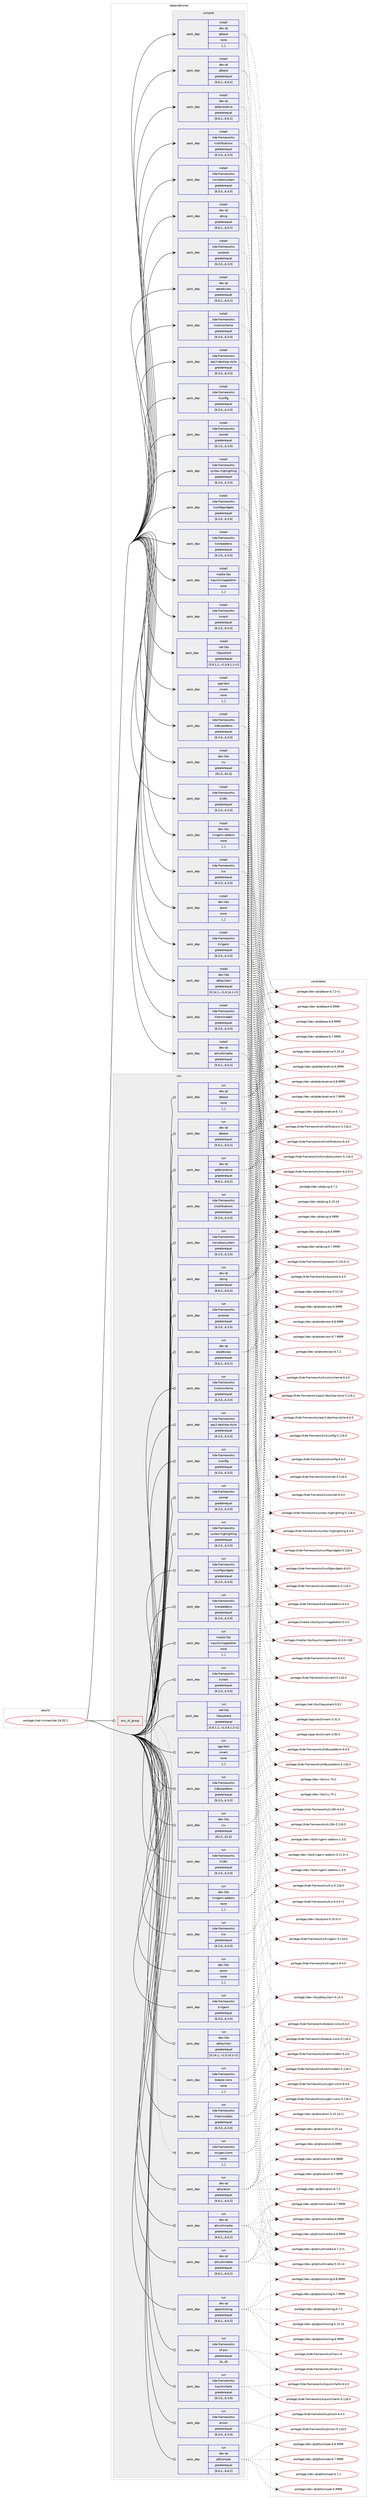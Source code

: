 digraph prolog {

# *************
# Graph options
# *************

newrank=true;
concentrate=true;
compound=true;
graph [rankdir=LR,fontname=Helvetica,fontsize=10,ranksep=1.5];#, ranksep=2.5, nodesep=0.2];
edge  [arrowhead=vee];
node  [fontname=Helvetica,fontsize=10];

# **********
# The ebuild
# **********

subgraph cluster_leftcol {
color=gray;
label=<<i>ebuild</i>>;
id [label="portage://net-im/neochat-24.05.2", color=red, width=4, href="../net-im/neochat-24.05.2.svg"];
}

# ****************
# The dependencies
# ****************

subgraph cluster_midcol {
color=gray;
label=<<i>dependencies</i>>;
subgraph cluster_compile {
fillcolor="#eeeeee";
style=filled;
label=<<i>compile</i>>;
subgraph pack257984 {
dependency352134 [label=<<TABLE BORDER="0" CELLBORDER="1" CELLSPACING="0" CELLPADDING="4" WIDTH="220"><TR><TD ROWSPAN="6" CELLPADDING="30">pack_dep</TD></TR><TR><TD WIDTH="110">install</TD></TR><TR><TD>app-text</TD></TR><TR><TD>cmark</TD></TR><TR><TD>none</TD></TR><TR><TD>[,,]</TD></TR></TABLE>>, shape=none, color=blue];
}
id:e -> dependency352134:w [weight=20,style="solid",arrowhead="vee"];
subgraph pack257985 {
dependency352135 [label=<<TABLE BORDER="0" CELLBORDER="1" CELLSPACING="0" CELLPADDING="4" WIDTH="220"><TR><TD ROWSPAN="6" CELLPADDING="30">pack_dep</TD></TR><TR><TD WIDTH="110">install</TD></TR><TR><TD>dev-libs</TD></TR><TR><TD>icu</TD></TR><TR><TD>greaterequal</TD></TR><TR><TD>[61.0,,,61.0]</TD></TR></TABLE>>, shape=none, color=blue];
}
id:e -> dependency352135:w [weight=20,style="solid",arrowhead="vee"];
subgraph pack257986 {
dependency352136 [label=<<TABLE BORDER="0" CELLBORDER="1" CELLSPACING="0" CELLPADDING="4" WIDTH="220"><TR><TD ROWSPAN="6" CELLPADDING="30">pack_dep</TD></TR><TR><TD WIDTH="110">install</TD></TR><TR><TD>dev-libs</TD></TR><TR><TD>kirigami-addons</TD></TR><TR><TD>none</TD></TR><TR><TD>[,,]</TD></TR></TABLE>>, shape=none, color=blue];
}
id:e -> dependency352136:w [weight=20,style="solid",arrowhead="vee"];
subgraph pack257987 {
dependency352137 [label=<<TABLE BORDER="0" CELLBORDER="1" CELLSPACING="0" CELLPADDING="4" WIDTH="220"><TR><TD ROWSPAN="6" CELLPADDING="30">pack_dep</TD></TR><TR><TD WIDTH="110">install</TD></TR><TR><TD>dev-libs</TD></TR><TR><TD>qcoro</TD></TR><TR><TD>none</TD></TR><TR><TD>[,,]</TD></TR></TABLE>>, shape=none, color=blue];
}
id:e -> dependency352137:w [weight=20,style="solid",arrowhead="vee"];
subgraph pack257988 {
dependency352138 [label=<<TABLE BORDER="0" CELLBORDER="1" CELLSPACING="0" CELLPADDING="4" WIDTH="220"><TR><TD ROWSPAN="6" CELLPADDING="30">pack_dep</TD></TR><TR><TD WIDTH="110">install</TD></TR><TR><TD>dev-libs</TD></TR><TR><TD>qtkeychain</TD></TR><TR><TD>greaterequal</TD></TR><TR><TD>[0.14.1,,-r1,0.14.1-r1]</TD></TR></TABLE>>, shape=none, color=blue];
}
id:e -> dependency352138:w [weight=20,style="solid",arrowhead="vee"];
subgraph pack257989 {
dependency352139 [label=<<TABLE BORDER="0" CELLBORDER="1" CELLSPACING="0" CELLPADDING="4" WIDTH="220"><TR><TD ROWSPAN="6" CELLPADDING="30">pack_dep</TD></TR><TR><TD WIDTH="110">install</TD></TR><TR><TD>dev-qt</TD></TR><TR><TD>qtbase</TD></TR><TR><TD>greaterequal</TD></TR><TR><TD>[6.6.2,,,6.6.2]</TD></TR></TABLE>>, shape=none, color=blue];
}
id:e -> dependency352139:w [weight=20,style="solid",arrowhead="vee"];
subgraph pack257990 {
dependency352140 [label=<<TABLE BORDER="0" CELLBORDER="1" CELLSPACING="0" CELLPADDING="4" WIDTH="220"><TR><TD ROWSPAN="6" CELLPADDING="30">pack_dep</TD></TR><TR><TD WIDTH="110">install</TD></TR><TR><TD>dev-qt</TD></TR><TR><TD>qtbase</TD></TR><TR><TD>none</TD></TR><TR><TD>[,,]</TD></TR></TABLE>>, shape=none, color=blue];
}
id:e -> dependency352140:w [weight=20,style="solid",arrowhead="vee"];
subgraph pack257991 {
dependency352141 [label=<<TABLE BORDER="0" CELLBORDER="1" CELLSPACING="0" CELLPADDING="4" WIDTH="220"><TR><TD ROWSPAN="6" CELLPADDING="30">pack_dep</TD></TR><TR><TD WIDTH="110">install</TD></TR><TR><TD>dev-qt</TD></TR><TR><TD>qtdeclarative</TD></TR><TR><TD>greaterequal</TD></TR><TR><TD>[6.6.2,,,6.6.2]</TD></TR></TABLE>>, shape=none, color=blue];
}
id:e -> dependency352141:w [weight=20,style="solid",arrowhead="vee"];
subgraph pack257992 {
dependency352142 [label=<<TABLE BORDER="0" CELLBORDER="1" CELLSPACING="0" CELLPADDING="4" WIDTH="220"><TR><TD ROWSPAN="6" CELLPADDING="30">pack_dep</TD></TR><TR><TD WIDTH="110">install</TD></TR><TR><TD>dev-qt</TD></TR><TR><TD>qtmultimedia</TD></TR><TR><TD>greaterequal</TD></TR><TR><TD>[6.6.2,,,6.6.2]</TD></TR></TABLE>>, shape=none, color=blue];
}
id:e -> dependency352142:w [weight=20,style="solid",arrowhead="vee"];
subgraph pack257993 {
dependency352143 [label=<<TABLE BORDER="0" CELLBORDER="1" CELLSPACING="0" CELLPADDING="4" WIDTH="220"><TR><TD ROWSPAN="6" CELLPADDING="30">pack_dep</TD></TR><TR><TD WIDTH="110">install</TD></TR><TR><TD>dev-qt</TD></TR><TR><TD>qtsvg</TD></TR><TR><TD>greaterequal</TD></TR><TR><TD>[6.6.2,,,6.6.2]</TD></TR></TABLE>>, shape=none, color=blue];
}
id:e -> dependency352143:w [weight=20,style="solid",arrowhead="vee"];
subgraph pack257994 {
dependency352144 [label=<<TABLE BORDER="0" CELLBORDER="1" CELLSPACING="0" CELLPADDING="4" WIDTH="220"><TR><TD ROWSPAN="6" CELLPADDING="30">pack_dep</TD></TR><TR><TD WIDTH="110">install</TD></TR><TR><TD>dev-qt</TD></TR><TR><TD>qtwebview</TD></TR><TR><TD>greaterequal</TD></TR><TR><TD>[6.6.2,,,6.6.2]</TD></TR></TABLE>>, shape=none, color=blue];
}
id:e -> dependency352144:w [weight=20,style="solid",arrowhead="vee"];
subgraph pack257995 {
dependency352145 [label=<<TABLE BORDER="0" CELLBORDER="1" CELLSPACING="0" CELLPADDING="4" WIDTH="220"><TR><TD ROWSPAN="6" CELLPADDING="30">pack_dep</TD></TR><TR><TD WIDTH="110">install</TD></TR><TR><TD>kde-frameworks</TD></TR><TR><TD>kcolorscheme</TD></TR><TR><TD>greaterequal</TD></TR><TR><TD>[6.3.0,,,6.3.0]</TD></TR></TABLE>>, shape=none, color=blue];
}
id:e -> dependency352145:w [weight=20,style="solid",arrowhead="vee"];
subgraph pack257996 {
dependency352146 [label=<<TABLE BORDER="0" CELLBORDER="1" CELLSPACING="0" CELLPADDING="4" WIDTH="220"><TR><TD ROWSPAN="6" CELLPADDING="30">pack_dep</TD></TR><TR><TD WIDTH="110">install</TD></TR><TR><TD>kde-frameworks</TD></TR><TR><TD>kconfig</TD></TR><TR><TD>greaterequal</TD></TR><TR><TD>[6.3.0,,,6.3.0]</TD></TR></TABLE>>, shape=none, color=blue];
}
id:e -> dependency352146:w [weight=20,style="solid",arrowhead="vee"];
subgraph pack257997 {
dependency352147 [label=<<TABLE BORDER="0" CELLBORDER="1" CELLSPACING="0" CELLPADDING="4" WIDTH="220"><TR><TD ROWSPAN="6" CELLPADDING="30">pack_dep</TD></TR><TR><TD WIDTH="110">install</TD></TR><TR><TD>kde-frameworks</TD></TR><TR><TD>kconfigwidgets</TD></TR><TR><TD>greaterequal</TD></TR><TR><TD>[6.3.0,,,6.3.0]</TD></TR></TABLE>>, shape=none, color=blue];
}
id:e -> dependency352147:w [weight=20,style="solid",arrowhead="vee"];
subgraph pack257998 {
dependency352148 [label=<<TABLE BORDER="0" CELLBORDER="1" CELLSPACING="0" CELLPADDING="4" WIDTH="220"><TR><TD ROWSPAN="6" CELLPADDING="30">pack_dep</TD></TR><TR><TD WIDTH="110">install</TD></TR><TR><TD>kde-frameworks</TD></TR><TR><TD>kcoreaddons</TD></TR><TR><TD>greaterequal</TD></TR><TR><TD>[6.3.0,,,6.3.0]</TD></TR></TABLE>>, shape=none, color=blue];
}
id:e -> dependency352148:w [weight=20,style="solid",arrowhead="vee"];
subgraph pack257999 {
dependency352149 [label=<<TABLE BORDER="0" CELLBORDER="1" CELLSPACING="0" CELLPADDING="4" WIDTH="220"><TR><TD ROWSPAN="6" CELLPADDING="30">pack_dep</TD></TR><TR><TD WIDTH="110">install</TD></TR><TR><TD>kde-frameworks</TD></TR><TR><TD>kcrash</TD></TR><TR><TD>greaterequal</TD></TR><TR><TD>[6.3.0,,,6.3.0]</TD></TR></TABLE>>, shape=none, color=blue];
}
id:e -> dependency352149:w [weight=20,style="solid",arrowhead="vee"];
subgraph pack258000 {
dependency352150 [label=<<TABLE BORDER="0" CELLBORDER="1" CELLSPACING="0" CELLPADDING="4" WIDTH="220"><TR><TD ROWSPAN="6" CELLPADDING="30">pack_dep</TD></TR><TR><TD WIDTH="110">install</TD></TR><TR><TD>kde-frameworks</TD></TR><TR><TD>kdbusaddons</TD></TR><TR><TD>greaterequal</TD></TR><TR><TD>[6.3.0,,,6.3.0]</TD></TR></TABLE>>, shape=none, color=blue];
}
id:e -> dependency352150:w [weight=20,style="solid",arrowhead="vee"];
subgraph pack258001 {
dependency352151 [label=<<TABLE BORDER="0" CELLBORDER="1" CELLSPACING="0" CELLPADDING="4" WIDTH="220"><TR><TD ROWSPAN="6" CELLPADDING="30">pack_dep</TD></TR><TR><TD WIDTH="110">install</TD></TR><TR><TD>kde-frameworks</TD></TR><TR><TD>ki18n</TD></TR><TR><TD>greaterequal</TD></TR><TR><TD>[6.3.0,,,6.3.0]</TD></TR></TABLE>>, shape=none, color=blue];
}
id:e -> dependency352151:w [weight=20,style="solid",arrowhead="vee"];
subgraph pack258002 {
dependency352152 [label=<<TABLE BORDER="0" CELLBORDER="1" CELLSPACING="0" CELLPADDING="4" WIDTH="220"><TR><TD ROWSPAN="6" CELLPADDING="30">pack_dep</TD></TR><TR><TD WIDTH="110">install</TD></TR><TR><TD>kde-frameworks</TD></TR><TR><TD>kio</TD></TR><TR><TD>greaterequal</TD></TR><TR><TD>[6.3.0,,,6.3.0]</TD></TR></TABLE>>, shape=none, color=blue];
}
id:e -> dependency352152:w [weight=20,style="solid",arrowhead="vee"];
subgraph pack258003 {
dependency352153 [label=<<TABLE BORDER="0" CELLBORDER="1" CELLSPACING="0" CELLPADDING="4" WIDTH="220"><TR><TD ROWSPAN="6" CELLPADDING="30">pack_dep</TD></TR><TR><TD WIDTH="110">install</TD></TR><TR><TD>kde-frameworks</TD></TR><TR><TD>kirigami</TD></TR><TR><TD>greaterequal</TD></TR><TR><TD>[6.3.0,,,6.3.0]</TD></TR></TABLE>>, shape=none, color=blue];
}
id:e -> dependency352153:w [weight=20,style="solid",arrowhead="vee"];
subgraph pack258004 {
dependency352154 [label=<<TABLE BORDER="0" CELLBORDER="1" CELLSPACING="0" CELLPADDING="4" WIDTH="220"><TR><TD ROWSPAN="6" CELLPADDING="30">pack_dep</TD></TR><TR><TD WIDTH="110">install</TD></TR><TR><TD>kde-frameworks</TD></TR><TR><TD>kitemmodels</TD></TR><TR><TD>greaterequal</TD></TR><TR><TD>[6.3.0,,,6.3.0]</TD></TR></TABLE>>, shape=none, color=blue];
}
id:e -> dependency352154:w [weight=20,style="solid",arrowhead="vee"];
subgraph pack258005 {
dependency352155 [label=<<TABLE BORDER="0" CELLBORDER="1" CELLSPACING="0" CELLPADDING="4" WIDTH="220"><TR><TD ROWSPAN="6" CELLPADDING="30">pack_dep</TD></TR><TR><TD WIDTH="110">install</TD></TR><TR><TD>kde-frameworks</TD></TR><TR><TD>knotifications</TD></TR><TR><TD>greaterequal</TD></TR><TR><TD>[6.3.0,,,6.3.0]</TD></TR></TABLE>>, shape=none, color=blue];
}
id:e -> dependency352155:w [weight=20,style="solid",arrowhead="vee"];
subgraph pack258006 {
dependency352156 [label=<<TABLE BORDER="0" CELLBORDER="1" CELLSPACING="0" CELLPADDING="4" WIDTH="220"><TR><TD ROWSPAN="6" CELLPADDING="30">pack_dep</TD></TR><TR><TD WIDTH="110">install</TD></TR><TR><TD>kde-frameworks</TD></TR><TR><TD>kwindowsystem</TD></TR><TR><TD>greaterequal</TD></TR><TR><TD>[6.3.0,,,6.3.0]</TD></TR></TABLE>>, shape=none, color=blue];
}
id:e -> dependency352156:w [weight=20,style="solid",arrowhead="vee"];
subgraph pack258007 {
dependency352157 [label=<<TABLE BORDER="0" CELLBORDER="1" CELLSPACING="0" CELLPADDING="4" WIDTH="220"><TR><TD ROWSPAN="6" CELLPADDING="30">pack_dep</TD></TR><TR><TD WIDTH="110">install</TD></TR><TR><TD>kde-frameworks</TD></TR><TR><TD>purpose</TD></TR><TR><TD>greaterequal</TD></TR><TR><TD>[6.3.0,,,6.3.0]</TD></TR></TABLE>>, shape=none, color=blue];
}
id:e -> dependency352157:w [weight=20,style="solid",arrowhead="vee"];
subgraph pack258008 {
dependency352158 [label=<<TABLE BORDER="0" CELLBORDER="1" CELLSPACING="0" CELLPADDING="4" WIDTH="220"><TR><TD ROWSPAN="6" CELLPADDING="30">pack_dep</TD></TR><TR><TD WIDTH="110">install</TD></TR><TR><TD>kde-frameworks</TD></TR><TR><TD>qqc2-desktop-style</TD></TR><TR><TD>greaterequal</TD></TR><TR><TD>[6.3.0,,,6.3.0]</TD></TR></TABLE>>, shape=none, color=blue];
}
id:e -> dependency352158:w [weight=20,style="solid",arrowhead="vee"];
subgraph pack258009 {
dependency352159 [label=<<TABLE BORDER="0" CELLBORDER="1" CELLSPACING="0" CELLPADDING="4" WIDTH="220"><TR><TD ROWSPAN="6" CELLPADDING="30">pack_dep</TD></TR><TR><TD WIDTH="110">install</TD></TR><TR><TD>kde-frameworks</TD></TR><TR><TD>sonnet</TD></TR><TR><TD>greaterequal</TD></TR><TR><TD>[6.3.0,,,6.3.0]</TD></TR></TABLE>>, shape=none, color=blue];
}
id:e -> dependency352159:w [weight=20,style="solid",arrowhead="vee"];
subgraph pack258010 {
dependency352160 [label=<<TABLE BORDER="0" CELLBORDER="1" CELLSPACING="0" CELLPADDING="4" WIDTH="220"><TR><TD ROWSPAN="6" CELLPADDING="30">pack_dep</TD></TR><TR><TD WIDTH="110">install</TD></TR><TR><TD>kde-frameworks</TD></TR><TR><TD>syntax-highlighting</TD></TR><TR><TD>greaterequal</TD></TR><TR><TD>[6.3.0,,,6.3.0]</TD></TR></TABLE>>, shape=none, color=blue];
}
id:e -> dependency352160:w [weight=20,style="solid",arrowhead="vee"];
subgraph pack258011 {
dependency352161 [label=<<TABLE BORDER="0" CELLBORDER="1" CELLSPACING="0" CELLPADDING="4" WIDTH="220"><TR><TD ROWSPAN="6" CELLPADDING="30">pack_dep</TD></TR><TR><TD WIDTH="110">install</TD></TR><TR><TD>media-libs</TD></TR><TR><TD>kquickimageeditor</TD></TR><TR><TD>none</TD></TR><TR><TD>[,,]</TD></TR></TABLE>>, shape=none, color=blue];
}
id:e -> dependency352161:w [weight=20,style="solid",arrowhead="vee"];
subgraph pack258012 {
dependency352162 [label=<<TABLE BORDER="0" CELLBORDER="1" CELLSPACING="0" CELLPADDING="4" WIDTH="220"><TR><TD ROWSPAN="6" CELLPADDING="30">pack_dep</TD></TR><TR><TD WIDTH="110">install</TD></TR><TR><TD>net-libs</TD></TR><TR><TD>libquotient</TD></TR><TR><TD>greaterequal</TD></TR><TR><TD>[0.8.1.2,,-r1,0.8.1.2-r1]</TD></TR></TABLE>>, shape=none, color=blue];
}
id:e -> dependency352162:w [weight=20,style="solid",arrowhead="vee"];
}
subgraph cluster_compileandrun {
fillcolor="#eeeeee";
style=filled;
label=<<i>compile and run</i>>;
}
subgraph cluster_run {
fillcolor="#eeeeee";
style=filled;
label=<<i>run</i>>;
subgraph any2421 {
dependency352163 [label=<<TABLE BORDER="0" CELLBORDER="1" CELLSPACING="0" CELLPADDING="4"><TR><TD CELLPADDING="10">any_of_group</TD></TR></TABLE>>, shape=none, color=red];subgraph pack258013 {
dependency352164 [label=<<TABLE BORDER="0" CELLBORDER="1" CELLSPACING="0" CELLPADDING="4" WIDTH="220"><TR><TD ROWSPAN="6" CELLPADDING="30">pack_dep</TD></TR><TR><TD WIDTH="110">run</TD></TR><TR><TD>kde-frameworks</TD></TR><TR><TD>breeze-icons</TD></TR><TR><TD>none</TD></TR><TR><TD>[,,]</TD></TR></TABLE>>, shape=none, color=blue];
}
dependency352163:e -> dependency352164:w [weight=20,style="dotted",arrowhead="oinv"];
subgraph pack258014 {
dependency352165 [label=<<TABLE BORDER="0" CELLBORDER="1" CELLSPACING="0" CELLPADDING="4" WIDTH="220"><TR><TD ROWSPAN="6" CELLPADDING="30">pack_dep</TD></TR><TR><TD WIDTH="110">run</TD></TR><TR><TD>kde-frameworks</TD></TR><TR><TD>oxygen-icons</TD></TR><TR><TD>none</TD></TR><TR><TD>[,,]</TD></TR></TABLE>>, shape=none, color=blue];
}
dependency352163:e -> dependency352165:w [weight=20,style="dotted",arrowhead="oinv"];
}
id:e -> dependency352163:w [weight=20,style="solid",arrowhead="odot"];
subgraph pack258015 {
dependency352166 [label=<<TABLE BORDER="0" CELLBORDER="1" CELLSPACING="0" CELLPADDING="4" WIDTH="220"><TR><TD ROWSPAN="6" CELLPADDING="30">pack_dep</TD></TR><TR><TD WIDTH="110">run</TD></TR><TR><TD>app-text</TD></TR><TR><TD>cmark</TD></TR><TR><TD>none</TD></TR><TR><TD>[,,]</TD></TR></TABLE>>, shape=none, color=blue];
}
id:e -> dependency352166:w [weight=20,style="solid",arrowhead="odot"];
subgraph pack258016 {
dependency352167 [label=<<TABLE BORDER="0" CELLBORDER="1" CELLSPACING="0" CELLPADDING="4" WIDTH="220"><TR><TD ROWSPAN="6" CELLPADDING="30">pack_dep</TD></TR><TR><TD WIDTH="110">run</TD></TR><TR><TD>dev-libs</TD></TR><TR><TD>icu</TD></TR><TR><TD>greaterequal</TD></TR><TR><TD>[61.0,,,61.0]</TD></TR></TABLE>>, shape=none, color=blue];
}
id:e -> dependency352167:w [weight=20,style="solid",arrowhead="odot"];
subgraph pack258017 {
dependency352168 [label=<<TABLE BORDER="0" CELLBORDER="1" CELLSPACING="0" CELLPADDING="4" WIDTH="220"><TR><TD ROWSPAN="6" CELLPADDING="30">pack_dep</TD></TR><TR><TD WIDTH="110">run</TD></TR><TR><TD>dev-libs</TD></TR><TR><TD>kirigami-addons</TD></TR><TR><TD>none</TD></TR><TR><TD>[,,]</TD></TR></TABLE>>, shape=none, color=blue];
}
id:e -> dependency352168:w [weight=20,style="solid",arrowhead="odot"];
subgraph pack258018 {
dependency352169 [label=<<TABLE BORDER="0" CELLBORDER="1" CELLSPACING="0" CELLPADDING="4" WIDTH="220"><TR><TD ROWSPAN="6" CELLPADDING="30">pack_dep</TD></TR><TR><TD WIDTH="110">run</TD></TR><TR><TD>dev-libs</TD></TR><TR><TD>qcoro</TD></TR><TR><TD>none</TD></TR><TR><TD>[,,]</TD></TR></TABLE>>, shape=none, color=blue];
}
id:e -> dependency352169:w [weight=20,style="solid",arrowhead="odot"];
subgraph pack258019 {
dependency352170 [label=<<TABLE BORDER="0" CELLBORDER="1" CELLSPACING="0" CELLPADDING="4" WIDTH="220"><TR><TD ROWSPAN="6" CELLPADDING="30">pack_dep</TD></TR><TR><TD WIDTH="110">run</TD></TR><TR><TD>dev-libs</TD></TR><TR><TD>qtkeychain</TD></TR><TR><TD>greaterequal</TD></TR><TR><TD>[0.14.1,,-r1,0.14.1-r1]</TD></TR></TABLE>>, shape=none, color=blue];
}
id:e -> dependency352170:w [weight=20,style="solid",arrowhead="odot"];
subgraph pack258020 {
dependency352171 [label=<<TABLE BORDER="0" CELLBORDER="1" CELLSPACING="0" CELLPADDING="4" WIDTH="220"><TR><TD ROWSPAN="6" CELLPADDING="30">pack_dep</TD></TR><TR><TD WIDTH="110">run</TD></TR><TR><TD>dev-qt</TD></TR><TR><TD>qt5compat</TD></TR><TR><TD>greaterequal</TD></TR><TR><TD>[6.6.2,,,6.6.2]</TD></TR></TABLE>>, shape=none, color=blue];
}
id:e -> dependency352171:w [weight=20,style="solid",arrowhead="odot"];
subgraph pack258021 {
dependency352172 [label=<<TABLE BORDER="0" CELLBORDER="1" CELLSPACING="0" CELLPADDING="4" WIDTH="220"><TR><TD ROWSPAN="6" CELLPADDING="30">pack_dep</TD></TR><TR><TD WIDTH="110">run</TD></TR><TR><TD>dev-qt</TD></TR><TR><TD>qtbase</TD></TR><TR><TD>greaterequal</TD></TR><TR><TD>[6.6.2,,,6.6.2]</TD></TR></TABLE>>, shape=none, color=blue];
}
id:e -> dependency352172:w [weight=20,style="solid",arrowhead="odot"];
subgraph pack258022 {
dependency352173 [label=<<TABLE BORDER="0" CELLBORDER="1" CELLSPACING="0" CELLPADDING="4" WIDTH="220"><TR><TD ROWSPAN="6" CELLPADDING="30">pack_dep</TD></TR><TR><TD WIDTH="110">run</TD></TR><TR><TD>dev-qt</TD></TR><TR><TD>qtbase</TD></TR><TR><TD>none</TD></TR><TR><TD>[,,]</TD></TR></TABLE>>, shape=none, color=blue];
}
id:e -> dependency352173:w [weight=20,style="solid",arrowhead="odot"];
subgraph pack258023 {
dependency352174 [label=<<TABLE BORDER="0" CELLBORDER="1" CELLSPACING="0" CELLPADDING="4" WIDTH="220"><TR><TD ROWSPAN="6" CELLPADDING="30">pack_dep</TD></TR><TR><TD WIDTH="110">run</TD></TR><TR><TD>dev-qt</TD></TR><TR><TD>qtdeclarative</TD></TR><TR><TD>greaterequal</TD></TR><TR><TD>[6.6.2,,,6.6.2]</TD></TR></TABLE>>, shape=none, color=blue];
}
id:e -> dependency352174:w [weight=20,style="solid",arrowhead="odot"];
subgraph pack258024 {
dependency352175 [label=<<TABLE BORDER="0" CELLBORDER="1" CELLSPACING="0" CELLPADDING="4" WIDTH="220"><TR><TD ROWSPAN="6" CELLPADDING="30">pack_dep</TD></TR><TR><TD WIDTH="110">run</TD></TR><TR><TD>dev-qt</TD></TR><TR><TD>qtlocation</TD></TR><TR><TD>greaterequal</TD></TR><TR><TD>[6.6.2,,,6.6.2]</TD></TR></TABLE>>, shape=none, color=blue];
}
id:e -> dependency352175:w [weight=20,style="solid",arrowhead="odot"];
subgraph pack258025 {
dependency352176 [label=<<TABLE BORDER="0" CELLBORDER="1" CELLSPACING="0" CELLPADDING="4" WIDTH="220"><TR><TD ROWSPAN="6" CELLPADDING="30">pack_dep</TD></TR><TR><TD WIDTH="110">run</TD></TR><TR><TD>dev-qt</TD></TR><TR><TD>qtmultimedia</TD></TR><TR><TD>greaterequal</TD></TR><TR><TD>[6.6.2,,,6.6.2]</TD></TR></TABLE>>, shape=none, color=blue];
}
id:e -> dependency352176:w [weight=20,style="solid",arrowhead="odot"];
subgraph pack258026 {
dependency352177 [label=<<TABLE BORDER="0" CELLBORDER="1" CELLSPACING="0" CELLPADDING="4" WIDTH="220"><TR><TD ROWSPAN="6" CELLPADDING="30">pack_dep</TD></TR><TR><TD WIDTH="110">run</TD></TR><TR><TD>dev-qt</TD></TR><TR><TD>qtmultimedia</TD></TR><TR><TD>greaterequal</TD></TR><TR><TD>[6.6.2,,,6.6.2]</TD></TR></TABLE>>, shape=none, color=blue];
}
id:e -> dependency352177:w [weight=20,style="solid",arrowhead="odot"];
subgraph pack258027 {
dependency352178 [label=<<TABLE BORDER="0" CELLBORDER="1" CELLSPACING="0" CELLPADDING="4" WIDTH="220"><TR><TD ROWSPAN="6" CELLPADDING="30">pack_dep</TD></TR><TR><TD WIDTH="110">run</TD></TR><TR><TD>dev-qt</TD></TR><TR><TD>qtpositioning</TD></TR><TR><TD>greaterequal</TD></TR><TR><TD>[6.6.2,,,6.6.2]</TD></TR></TABLE>>, shape=none, color=blue];
}
id:e -> dependency352178:w [weight=20,style="solid",arrowhead="odot"];
subgraph pack258028 {
dependency352179 [label=<<TABLE BORDER="0" CELLBORDER="1" CELLSPACING="0" CELLPADDING="4" WIDTH="220"><TR><TD ROWSPAN="6" CELLPADDING="30">pack_dep</TD></TR><TR><TD WIDTH="110">run</TD></TR><TR><TD>dev-qt</TD></TR><TR><TD>qtsvg</TD></TR><TR><TD>greaterequal</TD></TR><TR><TD>[6.6.2,,,6.6.2]</TD></TR></TABLE>>, shape=none, color=blue];
}
id:e -> dependency352179:w [weight=20,style="solid",arrowhead="odot"];
subgraph pack258029 {
dependency352180 [label=<<TABLE BORDER="0" CELLBORDER="1" CELLSPACING="0" CELLPADDING="4" WIDTH="220"><TR><TD ROWSPAN="6" CELLPADDING="30">pack_dep</TD></TR><TR><TD WIDTH="110">run</TD></TR><TR><TD>dev-qt</TD></TR><TR><TD>qtwebview</TD></TR><TR><TD>greaterequal</TD></TR><TR><TD>[6.6.2,,,6.6.2]</TD></TR></TABLE>>, shape=none, color=blue];
}
id:e -> dependency352180:w [weight=20,style="solid",arrowhead="odot"];
subgraph pack258030 {
dependency352181 [label=<<TABLE BORDER="0" CELLBORDER="1" CELLSPACING="0" CELLPADDING="4" WIDTH="220"><TR><TD ROWSPAN="6" CELLPADDING="30">pack_dep</TD></TR><TR><TD WIDTH="110">run</TD></TR><TR><TD>kde-frameworks</TD></TR><TR><TD>kcolorscheme</TD></TR><TR><TD>greaterequal</TD></TR><TR><TD>[6.3.0,,,6.3.0]</TD></TR></TABLE>>, shape=none, color=blue];
}
id:e -> dependency352181:w [weight=20,style="solid",arrowhead="odot"];
subgraph pack258031 {
dependency352182 [label=<<TABLE BORDER="0" CELLBORDER="1" CELLSPACING="0" CELLPADDING="4" WIDTH="220"><TR><TD ROWSPAN="6" CELLPADDING="30">pack_dep</TD></TR><TR><TD WIDTH="110">run</TD></TR><TR><TD>kde-frameworks</TD></TR><TR><TD>kconfig</TD></TR><TR><TD>greaterequal</TD></TR><TR><TD>[6.3.0,,,6.3.0]</TD></TR></TABLE>>, shape=none, color=blue];
}
id:e -> dependency352182:w [weight=20,style="solid",arrowhead="odot"];
subgraph pack258032 {
dependency352183 [label=<<TABLE BORDER="0" CELLBORDER="1" CELLSPACING="0" CELLPADDING="4" WIDTH="220"><TR><TD ROWSPAN="6" CELLPADDING="30">pack_dep</TD></TR><TR><TD WIDTH="110">run</TD></TR><TR><TD>kde-frameworks</TD></TR><TR><TD>kconfigwidgets</TD></TR><TR><TD>greaterequal</TD></TR><TR><TD>[6.3.0,,,6.3.0]</TD></TR></TABLE>>, shape=none, color=blue];
}
id:e -> dependency352183:w [weight=20,style="solid",arrowhead="odot"];
subgraph pack258033 {
dependency352184 [label=<<TABLE BORDER="0" CELLBORDER="1" CELLSPACING="0" CELLPADDING="4" WIDTH="220"><TR><TD ROWSPAN="6" CELLPADDING="30">pack_dep</TD></TR><TR><TD WIDTH="110">run</TD></TR><TR><TD>kde-frameworks</TD></TR><TR><TD>kcoreaddons</TD></TR><TR><TD>greaterequal</TD></TR><TR><TD>[6.3.0,,,6.3.0]</TD></TR></TABLE>>, shape=none, color=blue];
}
id:e -> dependency352184:w [weight=20,style="solid",arrowhead="odot"];
subgraph pack258034 {
dependency352185 [label=<<TABLE BORDER="0" CELLBORDER="1" CELLSPACING="0" CELLPADDING="4" WIDTH="220"><TR><TD ROWSPAN="6" CELLPADDING="30">pack_dep</TD></TR><TR><TD WIDTH="110">run</TD></TR><TR><TD>kde-frameworks</TD></TR><TR><TD>kcrash</TD></TR><TR><TD>greaterequal</TD></TR><TR><TD>[6.3.0,,,6.3.0]</TD></TR></TABLE>>, shape=none, color=blue];
}
id:e -> dependency352185:w [weight=20,style="solid",arrowhead="odot"];
subgraph pack258035 {
dependency352186 [label=<<TABLE BORDER="0" CELLBORDER="1" CELLSPACING="0" CELLPADDING="4" WIDTH="220"><TR><TD ROWSPAN="6" CELLPADDING="30">pack_dep</TD></TR><TR><TD WIDTH="110">run</TD></TR><TR><TD>kde-frameworks</TD></TR><TR><TD>kdbusaddons</TD></TR><TR><TD>greaterequal</TD></TR><TR><TD>[6.3.0,,,6.3.0]</TD></TR></TABLE>>, shape=none, color=blue];
}
id:e -> dependency352186:w [weight=20,style="solid",arrowhead="odot"];
subgraph pack258036 {
dependency352187 [label=<<TABLE BORDER="0" CELLBORDER="1" CELLSPACING="0" CELLPADDING="4" WIDTH="220"><TR><TD ROWSPAN="6" CELLPADDING="30">pack_dep</TD></TR><TR><TD WIDTH="110">run</TD></TR><TR><TD>kde-frameworks</TD></TR><TR><TD>kf-env</TD></TR><TR><TD>greaterequal</TD></TR><TR><TD>[6,,,6]</TD></TR></TABLE>>, shape=none, color=blue];
}
id:e -> dependency352187:w [weight=20,style="solid",arrowhead="odot"];
subgraph pack258037 {
dependency352188 [label=<<TABLE BORDER="0" CELLBORDER="1" CELLSPACING="0" CELLPADDING="4" WIDTH="220"><TR><TD ROWSPAN="6" CELLPADDING="30">pack_dep</TD></TR><TR><TD WIDTH="110">run</TD></TR><TR><TD>kde-frameworks</TD></TR><TR><TD>ki18n</TD></TR><TR><TD>greaterequal</TD></TR><TR><TD>[6.3.0,,,6.3.0]</TD></TR></TABLE>>, shape=none, color=blue];
}
id:e -> dependency352188:w [weight=20,style="solid",arrowhead="odot"];
subgraph pack258038 {
dependency352189 [label=<<TABLE BORDER="0" CELLBORDER="1" CELLSPACING="0" CELLPADDING="4" WIDTH="220"><TR><TD ROWSPAN="6" CELLPADDING="30">pack_dep</TD></TR><TR><TD WIDTH="110">run</TD></TR><TR><TD>kde-frameworks</TD></TR><TR><TD>kio</TD></TR><TR><TD>greaterequal</TD></TR><TR><TD>[6.3.0,,,6.3.0]</TD></TR></TABLE>>, shape=none, color=blue];
}
id:e -> dependency352189:w [weight=20,style="solid",arrowhead="odot"];
subgraph pack258039 {
dependency352190 [label=<<TABLE BORDER="0" CELLBORDER="1" CELLSPACING="0" CELLPADDING="4" WIDTH="220"><TR><TD ROWSPAN="6" CELLPADDING="30">pack_dep</TD></TR><TR><TD WIDTH="110">run</TD></TR><TR><TD>kde-frameworks</TD></TR><TR><TD>kirigami</TD></TR><TR><TD>greaterequal</TD></TR><TR><TD>[6.3.0,,,6.3.0]</TD></TR></TABLE>>, shape=none, color=blue];
}
id:e -> dependency352190:w [weight=20,style="solid",arrowhead="odot"];
subgraph pack258040 {
dependency352191 [label=<<TABLE BORDER="0" CELLBORDER="1" CELLSPACING="0" CELLPADDING="4" WIDTH="220"><TR><TD ROWSPAN="6" CELLPADDING="30">pack_dep</TD></TR><TR><TD WIDTH="110">run</TD></TR><TR><TD>kde-frameworks</TD></TR><TR><TD>kitemmodels</TD></TR><TR><TD>greaterequal</TD></TR><TR><TD>[6.3.0,,,6.3.0]</TD></TR></TABLE>>, shape=none, color=blue];
}
id:e -> dependency352191:w [weight=20,style="solid",arrowhead="odot"];
subgraph pack258041 {
dependency352192 [label=<<TABLE BORDER="0" CELLBORDER="1" CELLSPACING="0" CELLPADDING="4" WIDTH="220"><TR><TD ROWSPAN="6" CELLPADDING="30">pack_dep</TD></TR><TR><TD WIDTH="110">run</TD></TR><TR><TD>kde-frameworks</TD></TR><TR><TD>knotifications</TD></TR><TR><TD>greaterequal</TD></TR><TR><TD>[6.3.0,,,6.3.0]</TD></TR></TABLE>>, shape=none, color=blue];
}
id:e -> dependency352192:w [weight=20,style="solid",arrowhead="odot"];
subgraph pack258042 {
dependency352193 [label=<<TABLE BORDER="0" CELLBORDER="1" CELLSPACING="0" CELLPADDING="4" WIDTH="220"><TR><TD ROWSPAN="6" CELLPADDING="30">pack_dep</TD></TR><TR><TD WIDTH="110">run</TD></TR><TR><TD>kde-frameworks</TD></TR><TR><TD>kquickcharts</TD></TR><TR><TD>greaterequal</TD></TR><TR><TD>[6.3.0,,,6.3.0]</TD></TR></TABLE>>, shape=none, color=blue];
}
id:e -> dependency352193:w [weight=20,style="solid",arrowhead="odot"];
subgraph pack258043 {
dependency352194 [label=<<TABLE BORDER="0" CELLBORDER="1" CELLSPACING="0" CELLPADDING="4" WIDTH="220"><TR><TD ROWSPAN="6" CELLPADDING="30">pack_dep</TD></TR><TR><TD WIDTH="110">run</TD></TR><TR><TD>kde-frameworks</TD></TR><TR><TD>kwindowsystem</TD></TR><TR><TD>greaterequal</TD></TR><TR><TD>[6.3.0,,,6.3.0]</TD></TR></TABLE>>, shape=none, color=blue];
}
id:e -> dependency352194:w [weight=20,style="solid",arrowhead="odot"];
subgraph pack258044 {
dependency352195 [label=<<TABLE BORDER="0" CELLBORDER="1" CELLSPACING="0" CELLPADDING="4" WIDTH="220"><TR><TD ROWSPAN="6" CELLPADDING="30">pack_dep</TD></TR><TR><TD WIDTH="110">run</TD></TR><TR><TD>kde-frameworks</TD></TR><TR><TD>prison</TD></TR><TR><TD>greaterequal</TD></TR><TR><TD>[6.3.0,,,6.3.0]</TD></TR></TABLE>>, shape=none, color=blue];
}
id:e -> dependency352195:w [weight=20,style="solid",arrowhead="odot"];
subgraph pack258045 {
dependency352196 [label=<<TABLE BORDER="0" CELLBORDER="1" CELLSPACING="0" CELLPADDING="4" WIDTH="220"><TR><TD ROWSPAN="6" CELLPADDING="30">pack_dep</TD></TR><TR><TD WIDTH="110">run</TD></TR><TR><TD>kde-frameworks</TD></TR><TR><TD>purpose</TD></TR><TR><TD>greaterequal</TD></TR><TR><TD>[6.3.0,,,6.3.0]</TD></TR></TABLE>>, shape=none, color=blue];
}
id:e -> dependency352196:w [weight=20,style="solid",arrowhead="odot"];
subgraph pack258046 {
dependency352197 [label=<<TABLE BORDER="0" CELLBORDER="1" CELLSPACING="0" CELLPADDING="4" WIDTH="220"><TR><TD ROWSPAN="6" CELLPADDING="30">pack_dep</TD></TR><TR><TD WIDTH="110">run</TD></TR><TR><TD>kde-frameworks</TD></TR><TR><TD>qqc2-desktop-style</TD></TR><TR><TD>greaterequal</TD></TR><TR><TD>[6.3.0,,,6.3.0]</TD></TR></TABLE>>, shape=none, color=blue];
}
id:e -> dependency352197:w [weight=20,style="solid",arrowhead="odot"];
subgraph pack258047 {
dependency352198 [label=<<TABLE BORDER="0" CELLBORDER="1" CELLSPACING="0" CELLPADDING="4" WIDTH="220"><TR><TD ROWSPAN="6" CELLPADDING="30">pack_dep</TD></TR><TR><TD WIDTH="110">run</TD></TR><TR><TD>kde-frameworks</TD></TR><TR><TD>sonnet</TD></TR><TR><TD>greaterequal</TD></TR><TR><TD>[6.3.0,,,6.3.0]</TD></TR></TABLE>>, shape=none, color=blue];
}
id:e -> dependency352198:w [weight=20,style="solid",arrowhead="odot"];
subgraph pack258048 {
dependency352199 [label=<<TABLE BORDER="0" CELLBORDER="1" CELLSPACING="0" CELLPADDING="4" WIDTH="220"><TR><TD ROWSPAN="6" CELLPADDING="30">pack_dep</TD></TR><TR><TD WIDTH="110">run</TD></TR><TR><TD>kde-frameworks</TD></TR><TR><TD>syntax-highlighting</TD></TR><TR><TD>greaterequal</TD></TR><TR><TD>[6.3.0,,,6.3.0]</TD></TR></TABLE>>, shape=none, color=blue];
}
id:e -> dependency352199:w [weight=20,style="solid",arrowhead="odot"];
subgraph pack258049 {
dependency352200 [label=<<TABLE BORDER="0" CELLBORDER="1" CELLSPACING="0" CELLPADDING="4" WIDTH="220"><TR><TD ROWSPAN="6" CELLPADDING="30">pack_dep</TD></TR><TR><TD WIDTH="110">run</TD></TR><TR><TD>media-libs</TD></TR><TR><TD>kquickimageeditor</TD></TR><TR><TD>none</TD></TR><TR><TD>[,,]</TD></TR></TABLE>>, shape=none, color=blue];
}
id:e -> dependency352200:w [weight=20,style="solid",arrowhead="odot"];
subgraph pack258050 {
dependency352201 [label=<<TABLE BORDER="0" CELLBORDER="1" CELLSPACING="0" CELLPADDING="4" WIDTH="220"><TR><TD ROWSPAN="6" CELLPADDING="30">pack_dep</TD></TR><TR><TD WIDTH="110">run</TD></TR><TR><TD>net-libs</TD></TR><TR><TD>libquotient</TD></TR><TR><TD>greaterequal</TD></TR><TR><TD>[0.8.1.2,,-r1,0.8.1.2-r1]</TD></TR></TABLE>>, shape=none, color=blue];
}
id:e -> dependency352201:w [weight=20,style="solid",arrowhead="odot"];
}
}

# **************
# The candidates
# **************

subgraph cluster_choices {
rank=same;
color=gray;
label=<<i>candidates</i>>;

subgraph choice257984 {
color=black;
nodesep=1;
choice971121124511610112011647991099711410745484651494648 [label="portage://app-text/cmark-0.31.0", color=red, width=4,href="../app-text/cmark-0.31.0.svg"];
choice971121124511610112011647991099711410745484651484651 [label="portage://app-text/cmark-0.30.3", color=red, width=4,href="../app-text/cmark-0.30.3.svg"];
dependency352134:e -> choice971121124511610112011647991099711410745484651494648:w [style=dotted,weight="100"];
dependency352134:e -> choice971121124511610112011647991099711410745484651484651:w [style=dotted,weight="100"];
}
subgraph choice257985 {
color=black;
nodesep=1;
choice100101118451081059811547105991174555534649 [label="portage://dev-libs/icu-75.1", color=red, width=4,href="../dev-libs/icu-75.1.svg"];
choice100101118451081059811547105991174555524650 [label="portage://dev-libs/icu-74.2", color=red, width=4,href="../dev-libs/icu-74.2.svg"];
dependency352135:e -> choice100101118451081059811547105991174555534649:w [style=dotted,weight="100"];
dependency352135:e -> choice100101118451081059811547105991174555524650:w [style=dotted,weight="100"];
}
subgraph choice257986 {
color=black;
nodesep=1;
choice100101118451081059811547107105114105103971091054597100100111110115454946524648 [label="portage://dev-libs/kirigami-addons-1.4.0", color=red, width=4,href="../dev-libs/kirigami-addons-1.4.0.svg"];
choice100101118451081059811547107105114105103971091054597100100111110115454946514648 [label="portage://dev-libs/kirigami-addons-1.3.0", color=red, width=4,href="../dev-libs/kirigami-addons-1.3.0.svg"];
choice100101118451081059811547107105114105103971091054597100100111110115454846494946484511449 [label="portage://dev-libs/kirigami-addons-0.11.0-r1", color=red, width=4,href="../dev-libs/kirigami-addons-0.11.0-r1.svg"];
dependency352136:e -> choice100101118451081059811547107105114105103971091054597100100111110115454946524648:w [style=dotted,weight="100"];
dependency352136:e -> choice100101118451081059811547107105114105103971091054597100100111110115454946514648:w [style=dotted,weight="100"];
dependency352136:e -> choice100101118451081059811547107105114105103971091054597100100111110115454846494946484511449:w [style=dotted,weight="100"];
}
subgraph choice257987 {
color=black;
nodesep=1;
choice10010111845108105981154711399111114111454846494846484511449 [label="portage://dev-libs/qcoro-0.10.0-r1", color=red, width=4,href="../dev-libs/qcoro-0.10.0-r1.svg"];
dependency352137:e -> choice10010111845108105981154711399111114111454846494846484511449:w [style=dotted,weight="100"];
}
subgraph choice257988 {
color=black;
nodesep=1;
choice100101118451081059811547113116107101121991049710511045484649524651 [label="portage://dev-libs/qtkeychain-0.14.3", color=red, width=4,href="../dev-libs/qtkeychain-0.14.3.svg"];
dependency352138:e -> choice100101118451081059811547113116107101121991049710511045484649524651:w [style=dotted,weight="100"];
}
subgraph choice257989 {
color=black;
nodesep=1;
choice1001011184511311647113116989711510145544657575757 [label="portage://dev-qt/qtbase-6.9999", color=red, width=4,href="../dev-qt/qtbase-6.9999.svg"];
choice10010111845113116471131169897115101455446564657575757 [label="portage://dev-qt/qtbase-6.8.9999", color=red, width=4,href="../dev-qt/qtbase-6.8.9999.svg"];
choice10010111845113116471131169897115101455446554657575757 [label="portage://dev-qt/qtbase-6.7.9999", color=red, width=4,href="../dev-qt/qtbase-6.7.9999.svg"];
choice100101118451131164711311698971151014554465546504511449 [label="portage://dev-qt/qtbase-6.7.2-r1", color=red, width=4,href="../dev-qt/qtbase-6.7.2-r1.svg"];
dependency352139:e -> choice1001011184511311647113116989711510145544657575757:w [style=dotted,weight="100"];
dependency352139:e -> choice10010111845113116471131169897115101455446564657575757:w [style=dotted,weight="100"];
dependency352139:e -> choice10010111845113116471131169897115101455446554657575757:w [style=dotted,weight="100"];
dependency352139:e -> choice100101118451131164711311698971151014554465546504511449:w [style=dotted,weight="100"];
}
subgraph choice257990 {
color=black;
nodesep=1;
choice1001011184511311647113116989711510145544657575757 [label="portage://dev-qt/qtbase-6.9999", color=red, width=4,href="../dev-qt/qtbase-6.9999.svg"];
choice10010111845113116471131169897115101455446564657575757 [label="portage://dev-qt/qtbase-6.8.9999", color=red, width=4,href="../dev-qt/qtbase-6.8.9999.svg"];
choice10010111845113116471131169897115101455446554657575757 [label="portage://dev-qt/qtbase-6.7.9999", color=red, width=4,href="../dev-qt/qtbase-6.7.9999.svg"];
choice100101118451131164711311698971151014554465546504511449 [label="portage://dev-qt/qtbase-6.7.2-r1", color=red, width=4,href="../dev-qt/qtbase-6.7.2-r1.svg"];
dependency352140:e -> choice1001011184511311647113116989711510145544657575757:w [style=dotted,weight="100"];
dependency352140:e -> choice10010111845113116471131169897115101455446564657575757:w [style=dotted,weight="100"];
dependency352140:e -> choice10010111845113116471131169897115101455446554657575757:w [style=dotted,weight="100"];
dependency352140:e -> choice100101118451131164711311698971151014554465546504511449:w [style=dotted,weight="100"];
}
subgraph choice257991 {
color=black;
nodesep=1;
choice100101118451131164711311610010199108971149711610511810145544657575757 [label="portage://dev-qt/qtdeclarative-6.9999", color=red, width=4,href="../dev-qt/qtdeclarative-6.9999.svg"];
choice1001011184511311647113116100101991089711497116105118101455446564657575757 [label="portage://dev-qt/qtdeclarative-6.8.9999", color=red, width=4,href="../dev-qt/qtdeclarative-6.8.9999.svg"];
choice1001011184511311647113116100101991089711497116105118101455446554657575757 [label="portage://dev-qt/qtdeclarative-6.7.9999", color=red, width=4,href="../dev-qt/qtdeclarative-6.7.9999.svg"];
choice1001011184511311647113116100101991089711497116105118101455446554650 [label="portage://dev-qt/qtdeclarative-6.7.2", color=red, width=4,href="../dev-qt/qtdeclarative-6.7.2.svg"];
choice10010111845113116471131161001019910897114971161051181014553464953464952 [label="portage://dev-qt/qtdeclarative-5.15.14", color=red, width=4,href="../dev-qt/qtdeclarative-5.15.14.svg"];
dependency352141:e -> choice100101118451131164711311610010199108971149711610511810145544657575757:w [style=dotted,weight="100"];
dependency352141:e -> choice1001011184511311647113116100101991089711497116105118101455446564657575757:w [style=dotted,weight="100"];
dependency352141:e -> choice1001011184511311647113116100101991089711497116105118101455446554657575757:w [style=dotted,weight="100"];
dependency352141:e -> choice1001011184511311647113116100101991089711497116105118101455446554650:w [style=dotted,weight="100"];
dependency352141:e -> choice10010111845113116471131161001019910897114971161051181014553464953464952:w [style=dotted,weight="100"];
}
subgraph choice257992 {
color=black;
nodesep=1;
choice10010111845113116471131161091171081161051091011001059745544657575757 [label="portage://dev-qt/qtmultimedia-6.9999", color=red, width=4,href="../dev-qt/qtmultimedia-6.9999.svg"];
choice100101118451131164711311610911710811610510910110010597455446564657575757 [label="portage://dev-qt/qtmultimedia-6.8.9999", color=red, width=4,href="../dev-qt/qtmultimedia-6.8.9999.svg"];
choice100101118451131164711311610911710811610510910110010597455446554657575757 [label="portage://dev-qt/qtmultimedia-6.7.9999", color=red, width=4,href="../dev-qt/qtmultimedia-6.7.9999.svg"];
choice1001011184511311647113116109117108116105109101100105974554465546504511449 [label="portage://dev-qt/qtmultimedia-6.7.2-r1", color=red, width=4,href="../dev-qt/qtmultimedia-6.7.2-r1.svg"];
choice1001011184511311647113116109117108116105109101100105974553464953464952 [label="portage://dev-qt/qtmultimedia-5.15.14", color=red, width=4,href="../dev-qt/qtmultimedia-5.15.14.svg"];
dependency352142:e -> choice10010111845113116471131161091171081161051091011001059745544657575757:w [style=dotted,weight="100"];
dependency352142:e -> choice100101118451131164711311610911710811610510910110010597455446564657575757:w [style=dotted,weight="100"];
dependency352142:e -> choice100101118451131164711311610911710811610510910110010597455446554657575757:w [style=dotted,weight="100"];
dependency352142:e -> choice1001011184511311647113116109117108116105109101100105974554465546504511449:w [style=dotted,weight="100"];
dependency352142:e -> choice1001011184511311647113116109117108116105109101100105974553464953464952:w [style=dotted,weight="100"];
}
subgraph choice257993 {
color=black;
nodesep=1;
choice100101118451131164711311611511810345544657575757 [label="portage://dev-qt/qtsvg-6.9999", color=red, width=4,href="../dev-qt/qtsvg-6.9999.svg"];
choice1001011184511311647113116115118103455446564657575757 [label="portage://dev-qt/qtsvg-6.8.9999", color=red, width=4,href="../dev-qt/qtsvg-6.8.9999.svg"];
choice1001011184511311647113116115118103455446554657575757 [label="portage://dev-qt/qtsvg-6.7.9999", color=red, width=4,href="../dev-qt/qtsvg-6.7.9999.svg"];
choice1001011184511311647113116115118103455446554650 [label="portage://dev-qt/qtsvg-6.7.2", color=red, width=4,href="../dev-qt/qtsvg-6.7.2.svg"];
choice10010111845113116471131161151181034553464953464952 [label="portage://dev-qt/qtsvg-5.15.14", color=red, width=4,href="../dev-qt/qtsvg-5.15.14.svg"];
dependency352143:e -> choice100101118451131164711311611511810345544657575757:w [style=dotted,weight="100"];
dependency352143:e -> choice1001011184511311647113116115118103455446564657575757:w [style=dotted,weight="100"];
dependency352143:e -> choice1001011184511311647113116115118103455446554657575757:w [style=dotted,weight="100"];
dependency352143:e -> choice1001011184511311647113116115118103455446554650:w [style=dotted,weight="100"];
dependency352143:e -> choice10010111845113116471131161151181034553464953464952:w [style=dotted,weight="100"];
}
subgraph choice257994 {
color=black;
nodesep=1;
choice10010111845113116471131161191019811810510111945544657575757 [label="portage://dev-qt/qtwebview-6.9999", color=red, width=4,href="../dev-qt/qtwebview-6.9999.svg"];
choice100101118451131164711311611910198118105101119455446564657575757 [label="portage://dev-qt/qtwebview-6.8.9999", color=red, width=4,href="../dev-qt/qtwebview-6.8.9999.svg"];
choice100101118451131164711311611910198118105101119455446554657575757 [label="portage://dev-qt/qtwebview-6.7.9999", color=red, width=4,href="../dev-qt/qtwebview-6.7.9999.svg"];
choice100101118451131164711311611910198118105101119455446554650 [label="portage://dev-qt/qtwebview-6.7.2", color=red, width=4,href="../dev-qt/qtwebview-6.7.2.svg"];
choice1001011184511311647113116119101981181051011194553464953464952 [label="portage://dev-qt/qtwebview-5.15.14", color=red, width=4,href="../dev-qt/qtwebview-5.15.14.svg"];
dependency352144:e -> choice10010111845113116471131161191019811810510111945544657575757:w [style=dotted,weight="100"];
dependency352144:e -> choice100101118451131164711311611910198118105101119455446564657575757:w [style=dotted,weight="100"];
dependency352144:e -> choice100101118451131164711311611910198118105101119455446554657575757:w [style=dotted,weight="100"];
dependency352144:e -> choice100101118451131164711311611910198118105101119455446554650:w [style=dotted,weight="100"];
dependency352144:e -> choice1001011184511311647113116119101981181051011194553464953464952:w [style=dotted,weight="100"];
}
subgraph choice257995 {
color=black;
nodesep=1;
choice1071001014510211497109101119111114107115471079911110811111411599104101109101455446524648 [label="portage://kde-frameworks/kcolorscheme-6.4.0", color=red, width=4,href="../kde-frameworks/kcolorscheme-6.4.0.svg"];
dependency352145:e -> choice1071001014510211497109101119111114107115471079911110811111411599104101109101455446524648:w [style=dotted,weight="100"];
}
subgraph choice257996 {
color=black;
nodesep=1;
choice10710010145102114971091011191111141071154710799111110102105103455446524648 [label="portage://kde-frameworks/kconfig-6.4.0", color=red, width=4,href="../kde-frameworks/kconfig-6.4.0.svg"];
choice107100101451021149710910111911111410711547107991111101021051034553464949544648 [label="portage://kde-frameworks/kconfig-5.116.0", color=red, width=4,href="../kde-frameworks/kconfig-5.116.0.svg"];
dependency352146:e -> choice10710010145102114971091011191111141071154710799111110102105103455446524648:w [style=dotted,weight="100"];
dependency352146:e -> choice107100101451021149710910111911111410711547107991111101021051034553464949544648:w [style=dotted,weight="100"];
}
subgraph choice257997 {
color=black;
nodesep=1;
choice10710010145102114971091011191111141071154710799111110102105103119105100103101116115455446524648 [label="portage://kde-frameworks/kconfigwidgets-6.4.0", color=red, width=4,href="../kde-frameworks/kconfigwidgets-6.4.0.svg"];
choice107100101451021149710910111911111410711547107991111101021051031191051001031011161154553464949544648 [label="portage://kde-frameworks/kconfigwidgets-5.116.0", color=red, width=4,href="../kde-frameworks/kconfigwidgets-5.116.0.svg"];
dependency352147:e -> choice10710010145102114971091011191111141071154710799111110102105103119105100103101116115455446524648:w [style=dotted,weight="100"];
dependency352147:e -> choice107100101451021149710910111911111410711547107991111101021051031191051001031011161154553464949544648:w [style=dotted,weight="100"];
}
subgraph choice257998 {
color=black;
nodesep=1;
choice1071001014510211497109101119111114107115471079911111410197100100111110115455446524648 [label="portage://kde-frameworks/kcoreaddons-6.4.0", color=red, width=4,href="../kde-frameworks/kcoreaddons-6.4.0.svg"];
choice10710010145102114971091011191111141071154710799111114101971001001111101154553464949544648 [label="portage://kde-frameworks/kcoreaddons-5.116.0", color=red, width=4,href="../kde-frameworks/kcoreaddons-5.116.0.svg"];
dependency352148:e -> choice1071001014510211497109101119111114107115471079911111410197100100111110115455446524648:w [style=dotted,weight="100"];
dependency352148:e -> choice10710010145102114971091011191111141071154710799111114101971001001111101154553464949544648:w [style=dotted,weight="100"];
}
subgraph choice257999 {
color=black;
nodesep=1;
choice1071001014510211497109101119111114107115471079911497115104455446524648 [label="portage://kde-frameworks/kcrash-6.4.0", color=red, width=4,href="../kde-frameworks/kcrash-6.4.0.svg"];
choice10710010145102114971091011191111141071154710799114971151044553464949544648 [label="portage://kde-frameworks/kcrash-5.116.0", color=red, width=4,href="../kde-frameworks/kcrash-5.116.0.svg"];
dependency352149:e -> choice1071001014510211497109101119111114107115471079911497115104455446524648:w [style=dotted,weight="100"];
dependency352149:e -> choice10710010145102114971091011191111141071154710799114971151044553464949544648:w [style=dotted,weight="100"];
}
subgraph choice258000 {
color=black;
nodesep=1;
choice1071001014510211497109101119111114107115471071009811711597100100111110115455446524648 [label="portage://kde-frameworks/kdbusaddons-6.4.0", color=red, width=4,href="../kde-frameworks/kdbusaddons-6.4.0.svg"];
choice10710010145102114971091011191111141071154710710098117115971001001111101154553464949544648 [label="portage://kde-frameworks/kdbusaddons-5.116.0", color=red, width=4,href="../kde-frameworks/kdbusaddons-5.116.0.svg"];
dependency352150:e -> choice1071001014510211497109101119111114107115471071009811711597100100111110115455446524648:w [style=dotted,weight="100"];
dependency352150:e -> choice10710010145102114971091011191111141071154710710098117115971001001111101154553464949544648:w [style=dotted,weight="100"];
}
subgraph choice258001 {
color=black;
nodesep=1;
choice1071001014510211497109101119111114107115471071054956110455446524648 [label="portage://kde-frameworks/ki18n-6.4.0", color=red, width=4,href="../kde-frameworks/ki18n-6.4.0.svg"];
choice10710010145102114971091011191111141071154710710549561104553464949544648 [label="portage://kde-frameworks/ki18n-5.116.0", color=red, width=4,href="../kde-frameworks/ki18n-5.116.0.svg"];
dependency352151:e -> choice1071001014510211497109101119111114107115471071054956110455446524648:w [style=dotted,weight="100"];
dependency352151:e -> choice10710010145102114971091011191111141071154710710549561104553464949544648:w [style=dotted,weight="100"];
}
subgraph choice258002 {
color=black;
nodesep=1;
choice1071001014510211497109101119111114107115471071051114554465246484511449 [label="portage://kde-frameworks/kio-6.4.0-r1", color=red, width=4,href="../kde-frameworks/kio-6.4.0-r1.svg"];
choice1071001014510211497109101119111114107115471071051114553464949544648 [label="portage://kde-frameworks/kio-5.116.0", color=red, width=4,href="../kde-frameworks/kio-5.116.0.svg"];
dependency352152:e -> choice1071001014510211497109101119111114107115471071051114554465246484511449:w [style=dotted,weight="100"];
dependency352152:e -> choice1071001014510211497109101119111114107115471071051114553464949544648:w [style=dotted,weight="100"];
}
subgraph choice258003 {
color=black;
nodesep=1;
choice10710010145102114971091011191111141071154710710511410510397109105455446524648 [label="portage://kde-frameworks/kirigami-6.4.0", color=red, width=4,href="../kde-frameworks/kirigami-6.4.0.svg"];
choice107100101451021149710910111911111410711547107105114105103971091054553464949544648 [label="portage://kde-frameworks/kirigami-5.116.0", color=red, width=4,href="../kde-frameworks/kirigami-5.116.0.svg"];
dependency352153:e -> choice10710010145102114971091011191111141071154710710511410510397109105455446524648:w [style=dotted,weight="100"];
dependency352153:e -> choice107100101451021149710910111911111410711547107105114105103971091054553464949544648:w [style=dotted,weight="100"];
}
subgraph choice258004 {
color=black;
nodesep=1;
choice107100101451021149710910111911111410711547107105116101109109111100101108115455446524648 [label="portage://kde-frameworks/kitemmodels-6.4.0", color=red, width=4,href="../kde-frameworks/kitemmodels-6.4.0.svg"];
choice1071001014510211497109101119111114107115471071051161011091091111001011081154553464949544648 [label="portage://kde-frameworks/kitemmodels-5.116.0", color=red, width=4,href="../kde-frameworks/kitemmodels-5.116.0.svg"];
dependency352154:e -> choice107100101451021149710910111911111410711547107105116101109109111100101108115455446524648:w [style=dotted,weight="100"];
dependency352154:e -> choice1071001014510211497109101119111114107115471071051161011091091111001011081154553464949544648:w [style=dotted,weight="100"];
}
subgraph choice258005 {
color=black;
nodesep=1;
choice1071001014510211497109101119111114107115471071101111161051021059997116105111110115455446524648 [label="portage://kde-frameworks/knotifications-6.4.0", color=red, width=4,href="../kde-frameworks/knotifications-6.4.0.svg"];
choice10710010145102114971091011191111141071154710711011111610510210599971161051111101154553464949544648 [label="portage://kde-frameworks/knotifications-5.116.0", color=red, width=4,href="../kde-frameworks/knotifications-5.116.0.svg"];
dependency352155:e -> choice1071001014510211497109101119111114107115471071101111161051021059997116105111110115455446524648:w [style=dotted,weight="100"];
dependency352155:e -> choice10710010145102114971091011191111141071154710711011111610510210599971161051111101154553464949544648:w [style=dotted,weight="100"];
}
subgraph choice258006 {
color=black;
nodesep=1;
choice1071001014510211497109101119111114107115471071191051101001111191151211151161011094554465246484511449 [label="portage://kde-frameworks/kwindowsystem-6.4.0-r1", color=red, width=4,href="../kde-frameworks/kwindowsystem-6.4.0-r1.svg"];
choice1071001014510211497109101119111114107115471071191051101001111191151211151161011094553464949544648 [label="portage://kde-frameworks/kwindowsystem-5.116.0", color=red, width=4,href="../kde-frameworks/kwindowsystem-5.116.0.svg"];
dependency352156:e -> choice1071001014510211497109101119111114107115471071191051101001111191151211151161011094554465246484511449:w [style=dotted,weight="100"];
dependency352156:e -> choice1071001014510211497109101119111114107115471071191051101001111191151211151161011094553464949544648:w [style=dotted,weight="100"];
}
subgraph choice258007 {
color=black;
nodesep=1;
choice107100101451021149710910111911111410711547112117114112111115101455446524648 [label="portage://kde-frameworks/purpose-6.4.0", color=red, width=4,href="../kde-frameworks/purpose-6.4.0.svg"];
choice10710010145102114971091011191111141071154711211711411211111510145534649495446484511449 [label="portage://kde-frameworks/purpose-5.116.0-r1", color=red, width=4,href="../kde-frameworks/purpose-5.116.0-r1.svg"];
dependency352157:e -> choice107100101451021149710910111911111410711547112117114112111115101455446524648:w [style=dotted,weight="100"];
dependency352157:e -> choice10710010145102114971091011191111141071154711211711411211111510145534649495446484511449:w [style=dotted,weight="100"];
}
subgraph choice258008 {
color=black;
nodesep=1;
choice10710010145102114971091011191111141071154711311399504510010111510711611111245115116121108101455446524648 [label="portage://kde-frameworks/qqc2-desktop-style-6.4.0", color=red, width=4,href="../kde-frameworks/qqc2-desktop-style-6.4.0.svg"];
choice107100101451021149710910111911111410711547113113995045100101115107116111112451151161211081014553464949544649 [label="portage://kde-frameworks/qqc2-desktop-style-5.116.1", color=red, width=4,href="../kde-frameworks/qqc2-desktop-style-5.116.1.svg"];
dependency352158:e -> choice10710010145102114971091011191111141071154711311399504510010111510711611111245115116121108101455446524648:w [style=dotted,weight="100"];
dependency352158:e -> choice107100101451021149710910111911111410711547113113995045100101115107116111112451151161211081014553464949544649:w [style=dotted,weight="100"];
}
subgraph choice258009 {
color=black;
nodesep=1;
choice107100101451021149710910111911111410711547115111110110101116455446524648 [label="portage://kde-frameworks/sonnet-6.4.0", color=red, width=4,href="../kde-frameworks/sonnet-6.4.0.svg"];
choice1071001014510211497109101119111114107115471151111101101011164553464949544648 [label="portage://kde-frameworks/sonnet-5.116.0", color=red, width=4,href="../kde-frameworks/sonnet-5.116.0.svg"];
dependency352159:e -> choice107100101451021149710910111911111410711547115111110110101116455446524648:w [style=dotted,weight="100"];
dependency352159:e -> choice1071001014510211497109101119111114107115471151111101101011164553464949544648:w [style=dotted,weight="100"];
}
subgraph choice258010 {
color=black;
nodesep=1;
choice1071001014510211497109101119111114107115471151211101169712045104105103104108105103104116105110103455446524648 [label="portage://kde-frameworks/syntax-highlighting-6.4.0", color=red, width=4,href="../kde-frameworks/syntax-highlighting-6.4.0.svg"];
choice10710010145102114971091011191111141071154711512111011697120451041051031041081051031041161051101034553464949544648 [label="portage://kde-frameworks/syntax-highlighting-5.116.0", color=red, width=4,href="../kde-frameworks/syntax-highlighting-5.116.0.svg"];
dependency352160:e -> choice1071001014510211497109101119111114107115471151211101169712045104105103104108105103104116105110103455446524648:w [style=dotted,weight="100"];
dependency352160:e -> choice10710010145102114971091011191111141071154711512111011697120451041051031041081051031041161051101034553464949544648:w [style=dotted,weight="100"];
}
subgraph choice258011 {
color=black;
nodesep=1;
choice10910110010597451081059811547107113117105991071051099710310110110010511611111445484651464845114494848 [label="portage://media-libs/kquickimageeditor-0.3.0-r100", color=red, width=4,href="../media-libs/kquickimageeditor-0.3.0-r100.svg"];
choice109101100105974510810598115471071131171059910710510997103101101100105116111114454846514648 [label="portage://media-libs/kquickimageeditor-0.3.0", color=red, width=4,href="../media-libs/kquickimageeditor-0.3.0.svg"];
dependency352161:e -> choice10910110010597451081059811547107113117105991071051099710310110110010511611111445484651464845114494848:w [style=dotted,weight="100"];
dependency352161:e -> choice109101100105974510810598115471071131171059910710510997103101101100105116111114454846514648:w [style=dotted,weight="100"];
}
subgraph choice258012 {
color=black;
nodesep=1;
choice11010111645108105981154710810598113117111116105101110116454846564650 [label="portage://net-libs/libquotient-0.8.2", color=red, width=4,href="../net-libs/libquotient-0.8.2.svg"];
dependency352162:e -> choice11010111645108105981154710810598113117111116105101110116454846564650:w [style=dotted,weight="100"];
}
subgraph choice258013 {
color=black;
nodesep=1;
choice107100101451021149710910111911111410711547981141011011221014510599111110115455446524648 [label="portage://kde-frameworks/breeze-icons-6.4.0", color=red, width=4,href="../kde-frameworks/breeze-icons-6.4.0.svg"];
choice1071001014510211497109101119111114107115479811410110112210145105991111101154553464949544648 [label="portage://kde-frameworks/breeze-icons-5.116.0", color=red, width=4,href="../kde-frameworks/breeze-icons-5.116.0.svg"];
dependency352164:e -> choice107100101451021149710910111911111410711547981141011011221014510599111110115455446524648:w [style=dotted,weight="100"];
dependency352164:e -> choice1071001014510211497109101119111114107115479811410110112210145105991111101154553464949544648:w [style=dotted,weight="100"];
}
subgraph choice258014 {
color=black;
nodesep=1;
choice1071001014510211497109101119111114107115471111201211031011104510599111110115455446484648 [label="portage://kde-frameworks/oxygen-icons-6.0.0", color=red, width=4,href="../kde-frameworks/oxygen-icons-6.0.0.svg"];
choice10710010145102114971091011191111141071154711112012110310111045105991111101154553464949544648 [label="portage://kde-frameworks/oxygen-icons-5.116.0", color=red, width=4,href="../kde-frameworks/oxygen-icons-5.116.0.svg"];
dependency352165:e -> choice1071001014510211497109101119111114107115471111201211031011104510599111110115455446484648:w [style=dotted,weight="100"];
dependency352165:e -> choice10710010145102114971091011191111141071154711112012110310111045105991111101154553464949544648:w [style=dotted,weight="100"];
}
subgraph choice258015 {
color=black;
nodesep=1;
choice971121124511610112011647991099711410745484651494648 [label="portage://app-text/cmark-0.31.0", color=red, width=4,href="../app-text/cmark-0.31.0.svg"];
choice971121124511610112011647991099711410745484651484651 [label="portage://app-text/cmark-0.30.3", color=red, width=4,href="../app-text/cmark-0.30.3.svg"];
dependency352166:e -> choice971121124511610112011647991099711410745484651494648:w [style=dotted,weight="100"];
dependency352166:e -> choice971121124511610112011647991099711410745484651484651:w [style=dotted,weight="100"];
}
subgraph choice258016 {
color=black;
nodesep=1;
choice100101118451081059811547105991174555534649 [label="portage://dev-libs/icu-75.1", color=red, width=4,href="../dev-libs/icu-75.1.svg"];
choice100101118451081059811547105991174555524650 [label="portage://dev-libs/icu-74.2", color=red, width=4,href="../dev-libs/icu-74.2.svg"];
dependency352167:e -> choice100101118451081059811547105991174555534649:w [style=dotted,weight="100"];
dependency352167:e -> choice100101118451081059811547105991174555524650:w [style=dotted,weight="100"];
}
subgraph choice258017 {
color=black;
nodesep=1;
choice100101118451081059811547107105114105103971091054597100100111110115454946524648 [label="portage://dev-libs/kirigami-addons-1.4.0", color=red, width=4,href="../dev-libs/kirigami-addons-1.4.0.svg"];
choice100101118451081059811547107105114105103971091054597100100111110115454946514648 [label="portage://dev-libs/kirigami-addons-1.3.0", color=red, width=4,href="../dev-libs/kirigami-addons-1.3.0.svg"];
choice100101118451081059811547107105114105103971091054597100100111110115454846494946484511449 [label="portage://dev-libs/kirigami-addons-0.11.0-r1", color=red, width=4,href="../dev-libs/kirigami-addons-0.11.0-r1.svg"];
dependency352168:e -> choice100101118451081059811547107105114105103971091054597100100111110115454946524648:w [style=dotted,weight="100"];
dependency352168:e -> choice100101118451081059811547107105114105103971091054597100100111110115454946514648:w [style=dotted,weight="100"];
dependency352168:e -> choice100101118451081059811547107105114105103971091054597100100111110115454846494946484511449:w [style=dotted,weight="100"];
}
subgraph choice258018 {
color=black;
nodesep=1;
choice10010111845108105981154711399111114111454846494846484511449 [label="portage://dev-libs/qcoro-0.10.0-r1", color=red, width=4,href="../dev-libs/qcoro-0.10.0-r1.svg"];
dependency352169:e -> choice10010111845108105981154711399111114111454846494846484511449:w [style=dotted,weight="100"];
}
subgraph choice258019 {
color=black;
nodesep=1;
choice100101118451081059811547113116107101121991049710511045484649524651 [label="portage://dev-libs/qtkeychain-0.14.3", color=red, width=4,href="../dev-libs/qtkeychain-0.14.3.svg"];
dependency352170:e -> choice100101118451081059811547113116107101121991049710511045484649524651:w [style=dotted,weight="100"];
}
subgraph choice258020 {
color=black;
nodesep=1;
choice100101118451131164711311653991111091129711645544657575757 [label="portage://dev-qt/qt5compat-6.9999", color=red, width=4,href="../dev-qt/qt5compat-6.9999.svg"];
choice1001011184511311647113116539911110911297116455446564657575757 [label="portage://dev-qt/qt5compat-6.8.9999", color=red, width=4,href="../dev-qt/qt5compat-6.8.9999.svg"];
choice1001011184511311647113116539911110911297116455446554657575757 [label="portage://dev-qt/qt5compat-6.7.9999", color=red, width=4,href="../dev-qt/qt5compat-6.7.9999.svg"];
choice1001011184511311647113116539911110911297116455446554650 [label="portage://dev-qt/qt5compat-6.7.2", color=red, width=4,href="../dev-qt/qt5compat-6.7.2.svg"];
dependency352171:e -> choice100101118451131164711311653991111091129711645544657575757:w [style=dotted,weight="100"];
dependency352171:e -> choice1001011184511311647113116539911110911297116455446564657575757:w [style=dotted,weight="100"];
dependency352171:e -> choice1001011184511311647113116539911110911297116455446554657575757:w [style=dotted,weight="100"];
dependency352171:e -> choice1001011184511311647113116539911110911297116455446554650:w [style=dotted,weight="100"];
}
subgraph choice258021 {
color=black;
nodesep=1;
choice1001011184511311647113116989711510145544657575757 [label="portage://dev-qt/qtbase-6.9999", color=red, width=4,href="../dev-qt/qtbase-6.9999.svg"];
choice10010111845113116471131169897115101455446564657575757 [label="portage://dev-qt/qtbase-6.8.9999", color=red, width=4,href="../dev-qt/qtbase-6.8.9999.svg"];
choice10010111845113116471131169897115101455446554657575757 [label="portage://dev-qt/qtbase-6.7.9999", color=red, width=4,href="../dev-qt/qtbase-6.7.9999.svg"];
choice100101118451131164711311698971151014554465546504511449 [label="portage://dev-qt/qtbase-6.7.2-r1", color=red, width=4,href="../dev-qt/qtbase-6.7.2-r1.svg"];
dependency352172:e -> choice1001011184511311647113116989711510145544657575757:w [style=dotted,weight="100"];
dependency352172:e -> choice10010111845113116471131169897115101455446564657575757:w [style=dotted,weight="100"];
dependency352172:e -> choice10010111845113116471131169897115101455446554657575757:w [style=dotted,weight="100"];
dependency352172:e -> choice100101118451131164711311698971151014554465546504511449:w [style=dotted,weight="100"];
}
subgraph choice258022 {
color=black;
nodesep=1;
choice1001011184511311647113116989711510145544657575757 [label="portage://dev-qt/qtbase-6.9999", color=red, width=4,href="../dev-qt/qtbase-6.9999.svg"];
choice10010111845113116471131169897115101455446564657575757 [label="portage://dev-qt/qtbase-6.8.9999", color=red, width=4,href="../dev-qt/qtbase-6.8.9999.svg"];
choice10010111845113116471131169897115101455446554657575757 [label="portage://dev-qt/qtbase-6.7.9999", color=red, width=4,href="../dev-qt/qtbase-6.7.9999.svg"];
choice100101118451131164711311698971151014554465546504511449 [label="portage://dev-qt/qtbase-6.7.2-r1", color=red, width=4,href="../dev-qt/qtbase-6.7.2-r1.svg"];
dependency352173:e -> choice1001011184511311647113116989711510145544657575757:w [style=dotted,weight="100"];
dependency352173:e -> choice10010111845113116471131169897115101455446564657575757:w [style=dotted,weight="100"];
dependency352173:e -> choice10010111845113116471131169897115101455446554657575757:w [style=dotted,weight="100"];
dependency352173:e -> choice100101118451131164711311698971151014554465546504511449:w [style=dotted,weight="100"];
}
subgraph choice258023 {
color=black;
nodesep=1;
choice100101118451131164711311610010199108971149711610511810145544657575757 [label="portage://dev-qt/qtdeclarative-6.9999", color=red, width=4,href="../dev-qt/qtdeclarative-6.9999.svg"];
choice1001011184511311647113116100101991089711497116105118101455446564657575757 [label="portage://dev-qt/qtdeclarative-6.8.9999", color=red, width=4,href="../dev-qt/qtdeclarative-6.8.9999.svg"];
choice1001011184511311647113116100101991089711497116105118101455446554657575757 [label="portage://dev-qt/qtdeclarative-6.7.9999", color=red, width=4,href="../dev-qt/qtdeclarative-6.7.9999.svg"];
choice1001011184511311647113116100101991089711497116105118101455446554650 [label="portage://dev-qt/qtdeclarative-6.7.2", color=red, width=4,href="../dev-qt/qtdeclarative-6.7.2.svg"];
choice10010111845113116471131161001019910897114971161051181014553464953464952 [label="portage://dev-qt/qtdeclarative-5.15.14", color=red, width=4,href="../dev-qt/qtdeclarative-5.15.14.svg"];
dependency352174:e -> choice100101118451131164711311610010199108971149711610511810145544657575757:w [style=dotted,weight="100"];
dependency352174:e -> choice1001011184511311647113116100101991089711497116105118101455446564657575757:w [style=dotted,weight="100"];
dependency352174:e -> choice1001011184511311647113116100101991089711497116105118101455446554657575757:w [style=dotted,weight="100"];
dependency352174:e -> choice1001011184511311647113116100101991089711497116105118101455446554650:w [style=dotted,weight="100"];
dependency352174:e -> choice10010111845113116471131161001019910897114971161051181014553464953464952:w [style=dotted,weight="100"];
}
subgraph choice258024 {
color=black;
nodesep=1;
choice1001011184511311647113116108111999711610511111045544657575757 [label="portage://dev-qt/qtlocation-6.9999", color=red, width=4,href="../dev-qt/qtlocation-6.9999.svg"];
choice10010111845113116471131161081119997116105111110455446564657575757 [label="portage://dev-qt/qtlocation-6.8.9999", color=red, width=4,href="../dev-qt/qtlocation-6.8.9999.svg"];
choice10010111845113116471131161081119997116105111110455446554657575757 [label="portage://dev-qt/qtlocation-6.7.9999", color=red, width=4,href="../dev-qt/qtlocation-6.7.9999.svg"];
choice10010111845113116471131161081119997116105111110455446554650 [label="portage://dev-qt/qtlocation-6.7.2", color=red, width=4,href="../dev-qt/qtlocation-6.7.2.svg"];
choice1001011184511311647113116108111999711610511111045534649534649524511449 [label="portage://dev-qt/qtlocation-5.15.14-r1", color=red, width=4,href="../dev-qt/qtlocation-5.15.14-r1.svg"];
choice100101118451131164711311610811199971161051111104553464953464952 [label="portage://dev-qt/qtlocation-5.15.14", color=red, width=4,href="../dev-qt/qtlocation-5.15.14.svg"];
dependency352175:e -> choice1001011184511311647113116108111999711610511111045544657575757:w [style=dotted,weight="100"];
dependency352175:e -> choice10010111845113116471131161081119997116105111110455446564657575757:w [style=dotted,weight="100"];
dependency352175:e -> choice10010111845113116471131161081119997116105111110455446554657575757:w [style=dotted,weight="100"];
dependency352175:e -> choice10010111845113116471131161081119997116105111110455446554650:w [style=dotted,weight="100"];
dependency352175:e -> choice1001011184511311647113116108111999711610511111045534649534649524511449:w [style=dotted,weight="100"];
dependency352175:e -> choice100101118451131164711311610811199971161051111104553464953464952:w [style=dotted,weight="100"];
}
subgraph choice258025 {
color=black;
nodesep=1;
choice10010111845113116471131161091171081161051091011001059745544657575757 [label="portage://dev-qt/qtmultimedia-6.9999", color=red, width=4,href="../dev-qt/qtmultimedia-6.9999.svg"];
choice100101118451131164711311610911710811610510910110010597455446564657575757 [label="portage://dev-qt/qtmultimedia-6.8.9999", color=red, width=4,href="../dev-qt/qtmultimedia-6.8.9999.svg"];
choice100101118451131164711311610911710811610510910110010597455446554657575757 [label="portage://dev-qt/qtmultimedia-6.7.9999", color=red, width=4,href="../dev-qt/qtmultimedia-6.7.9999.svg"];
choice1001011184511311647113116109117108116105109101100105974554465546504511449 [label="portage://dev-qt/qtmultimedia-6.7.2-r1", color=red, width=4,href="../dev-qt/qtmultimedia-6.7.2-r1.svg"];
choice1001011184511311647113116109117108116105109101100105974553464953464952 [label="portage://dev-qt/qtmultimedia-5.15.14", color=red, width=4,href="../dev-qt/qtmultimedia-5.15.14.svg"];
dependency352176:e -> choice10010111845113116471131161091171081161051091011001059745544657575757:w [style=dotted,weight="100"];
dependency352176:e -> choice100101118451131164711311610911710811610510910110010597455446564657575757:w [style=dotted,weight="100"];
dependency352176:e -> choice100101118451131164711311610911710811610510910110010597455446554657575757:w [style=dotted,weight="100"];
dependency352176:e -> choice1001011184511311647113116109117108116105109101100105974554465546504511449:w [style=dotted,weight="100"];
dependency352176:e -> choice1001011184511311647113116109117108116105109101100105974553464953464952:w [style=dotted,weight="100"];
}
subgraph choice258026 {
color=black;
nodesep=1;
choice10010111845113116471131161091171081161051091011001059745544657575757 [label="portage://dev-qt/qtmultimedia-6.9999", color=red, width=4,href="../dev-qt/qtmultimedia-6.9999.svg"];
choice100101118451131164711311610911710811610510910110010597455446564657575757 [label="portage://dev-qt/qtmultimedia-6.8.9999", color=red, width=4,href="../dev-qt/qtmultimedia-6.8.9999.svg"];
choice100101118451131164711311610911710811610510910110010597455446554657575757 [label="portage://dev-qt/qtmultimedia-6.7.9999", color=red, width=4,href="../dev-qt/qtmultimedia-6.7.9999.svg"];
choice1001011184511311647113116109117108116105109101100105974554465546504511449 [label="portage://dev-qt/qtmultimedia-6.7.2-r1", color=red, width=4,href="../dev-qt/qtmultimedia-6.7.2-r1.svg"];
choice1001011184511311647113116109117108116105109101100105974553464953464952 [label="portage://dev-qt/qtmultimedia-5.15.14", color=red, width=4,href="../dev-qt/qtmultimedia-5.15.14.svg"];
dependency352177:e -> choice10010111845113116471131161091171081161051091011001059745544657575757:w [style=dotted,weight="100"];
dependency352177:e -> choice100101118451131164711311610911710811610510910110010597455446564657575757:w [style=dotted,weight="100"];
dependency352177:e -> choice100101118451131164711311610911710811610510910110010597455446554657575757:w [style=dotted,weight="100"];
dependency352177:e -> choice1001011184511311647113116109117108116105109101100105974554465546504511449:w [style=dotted,weight="100"];
dependency352177:e -> choice1001011184511311647113116109117108116105109101100105974553464953464952:w [style=dotted,weight="100"];
}
subgraph choice258027 {
color=black;
nodesep=1;
choice100101118451131164711311611211111510511610511111010511010345544657575757 [label="portage://dev-qt/qtpositioning-6.9999", color=red, width=4,href="../dev-qt/qtpositioning-6.9999.svg"];
choice1001011184511311647113116112111115105116105111110105110103455446564657575757 [label="portage://dev-qt/qtpositioning-6.8.9999", color=red, width=4,href="../dev-qt/qtpositioning-6.8.9999.svg"];
choice1001011184511311647113116112111115105116105111110105110103455446554657575757 [label="portage://dev-qt/qtpositioning-6.7.9999", color=red, width=4,href="../dev-qt/qtpositioning-6.7.9999.svg"];
choice1001011184511311647113116112111115105116105111110105110103455446554650 [label="portage://dev-qt/qtpositioning-6.7.2", color=red, width=4,href="../dev-qt/qtpositioning-6.7.2.svg"];
choice10010111845113116471131161121111151051161051111101051101034553464953464952 [label="portage://dev-qt/qtpositioning-5.15.14", color=red, width=4,href="../dev-qt/qtpositioning-5.15.14.svg"];
dependency352178:e -> choice100101118451131164711311611211111510511610511111010511010345544657575757:w [style=dotted,weight="100"];
dependency352178:e -> choice1001011184511311647113116112111115105116105111110105110103455446564657575757:w [style=dotted,weight="100"];
dependency352178:e -> choice1001011184511311647113116112111115105116105111110105110103455446554657575757:w [style=dotted,weight="100"];
dependency352178:e -> choice1001011184511311647113116112111115105116105111110105110103455446554650:w [style=dotted,weight="100"];
dependency352178:e -> choice10010111845113116471131161121111151051161051111101051101034553464953464952:w [style=dotted,weight="100"];
}
subgraph choice258028 {
color=black;
nodesep=1;
choice100101118451131164711311611511810345544657575757 [label="portage://dev-qt/qtsvg-6.9999", color=red, width=4,href="../dev-qt/qtsvg-6.9999.svg"];
choice1001011184511311647113116115118103455446564657575757 [label="portage://dev-qt/qtsvg-6.8.9999", color=red, width=4,href="../dev-qt/qtsvg-6.8.9999.svg"];
choice1001011184511311647113116115118103455446554657575757 [label="portage://dev-qt/qtsvg-6.7.9999", color=red, width=4,href="../dev-qt/qtsvg-6.7.9999.svg"];
choice1001011184511311647113116115118103455446554650 [label="portage://dev-qt/qtsvg-6.7.2", color=red, width=4,href="../dev-qt/qtsvg-6.7.2.svg"];
choice10010111845113116471131161151181034553464953464952 [label="portage://dev-qt/qtsvg-5.15.14", color=red, width=4,href="../dev-qt/qtsvg-5.15.14.svg"];
dependency352179:e -> choice100101118451131164711311611511810345544657575757:w [style=dotted,weight="100"];
dependency352179:e -> choice1001011184511311647113116115118103455446564657575757:w [style=dotted,weight="100"];
dependency352179:e -> choice1001011184511311647113116115118103455446554657575757:w [style=dotted,weight="100"];
dependency352179:e -> choice1001011184511311647113116115118103455446554650:w [style=dotted,weight="100"];
dependency352179:e -> choice10010111845113116471131161151181034553464953464952:w [style=dotted,weight="100"];
}
subgraph choice258029 {
color=black;
nodesep=1;
choice10010111845113116471131161191019811810510111945544657575757 [label="portage://dev-qt/qtwebview-6.9999", color=red, width=4,href="../dev-qt/qtwebview-6.9999.svg"];
choice100101118451131164711311611910198118105101119455446564657575757 [label="portage://dev-qt/qtwebview-6.8.9999", color=red, width=4,href="../dev-qt/qtwebview-6.8.9999.svg"];
choice100101118451131164711311611910198118105101119455446554657575757 [label="portage://dev-qt/qtwebview-6.7.9999", color=red, width=4,href="../dev-qt/qtwebview-6.7.9999.svg"];
choice100101118451131164711311611910198118105101119455446554650 [label="portage://dev-qt/qtwebview-6.7.2", color=red, width=4,href="../dev-qt/qtwebview-6.7.2.svg"];
choice1001011184511311647113116119101981181051011194553464953464952 [label="portage://dev-qt/qtwebview-5.15.14", color=red, width=4,href="../dev-qt/qtwebview-5.15.14.svg"];
dependency352180:e -> choice10010111845113116471131161191019811810510111945544657575757:w [style=dotted,weight="100"];
dependency352180:e -> choice100101118451131164711311611910198118105101119455446564657575757:w [style=dotted,weight="100"];
dependency352180:e -> choice100101118451131164711311611910198118105101119455446554657575757:w [style=dotted,weight="100"];
dependency352180:e -> choice100101118451131164711311611910198118105101119455446554650:w [style=dotted,weight="100"];
dependency352180:e -> choice1001011184511311647113116119101981181051011194553464953464952:w [style=dotted,weight="100"];
}
subgraph choice258030 {
color=black;
nodesep=1;
choice1071001014510211497109101119111114107115471079911110811111411599104101109101455446524648 [label="portage://kde-frameworks/kcolorscheme-6.4.0", color=red, width=4,href="../kde-frameworks/kcolorscheme-6.4.0.svg"];
dependency352181:e -> choice1071001014510211497109101119111114107115471079911110811111411599104101109101455446524648:w [style=dotted,weight="100"];
}
subgraph choice258031 {
color=black;
nodesep=1;
choice10710010145102114971091011191111141071154710799111110102105103455446524648 [label="portage://kde-frameworks/kconfig-6.4.0", color=red, width=4,href="../kde-frameworks/kconfig-6.4.0.svg"];
choice107100101451021149710910111911111410711547107991111101021051034553464949544648 [label="portage://kde-frameworks/kconfig-5.116.0", color=red, width=4,href="../kde-frameworks/kconfig-5.116.0.svg"];
dependency352182:e -> choice10710010145102114971091011191111141071154710799111110102105103455446524648:w [style=dotted,weight="100"];
dependency352182:e -> choice107100101451021149710910111911111410711547107991111101021051034553464949544648:w [style=dotted,weight="100"];
}
subgraph choice258032 {
color=black;
nodesep=1;
choice10710010145102114971091011191111141071154710799111110102105103119105100103101116115455446524648 [label="portage://kde-frameworks/kconfigwidgets-6.4.0", color=red, width=4,href="../kde-frameworks/kconfigwidgets-6.4.0.svg"];
choice107100101451021149710910111911111410711547107991111101021051031191051001031011161154553464949544648 [label="portage://kde-frameworks/kconfigwidgets-5.116.0", color=red, width=4,href="../kde-frameworks/kconfigwidgets-5.116.0.svg"];
dependency352183:e -> choice10710010145102114971091011191111141071154710799111110102105103119105100103101116115455446524648:w [style=dotted,weight="100"];
dependency352183:e -> choice107100101451021149710910111911111410711547107991111101021051031191051001031011161154553464949544648:w [style=dotted,weight="100"];
}
subgraph choice258033 {
color=black;
nodesep=1;
choice1071001014510211497109101119111114107115471079911111410197100100111110115455446524648 [label="portage://kde-frameworks/kcoreaddons-6.4.0", color=red, width=4,href="../kde-frameworks/kcoreaddons-6.4.0.svg"];
choice10710010145102114971091011191111141071154710799111114101971001001111101154553464949544648 [label="portage://kde-frameworks/kcoreaddons-5.116.0", color=red, width=4,href="../kde-frameworks/kcoreaddons-5.116.0.svg"];
dependency352184:e -> choice1071001014510211497109101119111114107115471079911111410197100100111110115455446524648:w [style=dotted,weight="100"];
dependency352184:e -> choice10710010145102114971091011191111141071154710799111114101971001001111101154553464949544648:w [style=dotted,weight="100"];
}
subgraph choice258034 {
color=black;
nodesep=1;
choice1071001014510211497109101119111114107115471079911497115104455446524648 [label="portage://kde-frameworks/kcrash-6.4.0", color=red, width=4,href="../kde-frameworks/kcrash-6.4.0.svg"];
choice10710010145102114971091011191111141071154710799114971151044553464949544648 [label="portage://kde-frameworks/kcrash-5.116.0", color=red, width=4,href="../kde-frameworks/kcrash-5.116.0.svg"];
dependency352185:e -> choice1071001014510211497109101119111114107115471079911497115104455446524648:w [style=dotted,weight="100"];
dependency352185:e -> choice10710010145102114971091011191111141071154710799114971151044553464949544648:w [style=dotted,weight="100"];
}
subgraph choice258035 {
color=black;
nodesep=1;
choice1071001014510211497109101119111114107115471071009811711597100100111110115455446524648 [label="portage://kde-frameworks/kdbusaddons-6.4.0", color=red, width=4,href="../kde-frameworks/kdbusaddons-6.4.0.svg"];
choice10710010145102114971091011191111141071154710710098117115971001001111101154553464949544648 [label="portage://kde-frameworks/kdbusaddons-5.116.0", color=red, width=4,href="../kde-frameworks/kdbusaddons-5.116.0.svg"];
dependency352186:e -> choice1071001014510211497109101119111114107115471071009811711597100100111110115455446524648:w [style=dotted,weight="100"];
dependency352186:e -> choice10710010145102114971091011191111141071154710710098117115971001001111101154553464949544648:w [style=dotted,weight="100"];
}
subgraph choice258036 {
color=black;
nodesep=1;
choice107100101451021149710910111911111410711547107102451011101184554 [label="portage://kde-frameworks/kf-env-6", color=red, width=4,href="../kde-frameworks/kf-env-6.svg"];
choice107100101451021149710910111911111410711547107102451011101184553 [label="portage://kde-frameworks/kf-env-5", color=red, width=4,href="../kde-frameworks/kf-env-5.svg"];
dependency352187:e -> choice107100101451021149710910111911111410711547107102451011101184554:w [style=dotted,weight="100"];
dependency352187:e -> choice107100101451021149710910111911111410711547107102451011101184553:w [style=dotted,weight="100"];
}
subgraph choice258037 {
color=black;
nodesep=1;
choice1071001014510211497109101119111114107115471071054956110455446524648 [label="portage://kde-frameworks/ki18n-6.4.0", color=red, width=4,href="../kde-frameworks/ki18n-6.4.0.svg"];
choice10710010145102114971091011191111141071154710710549561104553464949544648 [label="portage://kde-frameworks/ki18n-5.116.0", color=red, width=4,href="../kde-frameworks/ki18n-5.116.0.svg"];
dependency352188:e -> choice1071001014510211497109101119111114107115471071054956110455446524648:w [style=dotted,weight="100"];
dependency352188:e -> choice10710010145102114971091011191111141071154710710549561104553464949544648:w [style=dotted,weight="100"];
}
subgraph choice258038 {
color=black;
nodesep=1;
choice1071001014510211497109101119111114107115471071051114554465246484511449 [label="portage://kde-frameworks/kio-6.4.0-r1", color=red, width=4,href="../kde-frameworks/kio-6.4.0-r1.svg"];
choice1071001014510211497109101119111114107115471071051114553464949544648 [label="portage://kde-frameworks/kio-5.116.0", color=red, width=4,href="../kde-frameworks/kio-5.116.0.svg"];
dependency352189:e -> choice1071001014510211497109101119111114107115471071051114554465246484511449:w [style=dotted,weight="100"];
dependency352189:e -> choice1071001014510211497109101119111114107115471071051114553464949544648:w [style=dotted,weight="100"];
}
subgraph choice258039 {
color=black;
nodesep=1;
choice10710010145102114971091011191111141071154710710511410510397109105455446524648 [label="portage://kde-frameworks/kirigami-6.4.0", color=red, width=4,href="../kde-frameworks/kirigami-6.4.0.svg"];
choice107100101451021149710910111911111410711547107105114105103971091054553464949544648 [label="portage://kde-frameworks/kirigami-5.116.0", color=red, width=4,href="../kde-frameworks/kirigami-5.116.0.svg"];
dependency352190:e -> choice10710010145102114971091011191111141071154710710511410510397109105455446524648:w [style=dotted,weight="100"];
dependency352190:e -> choice107100101451021149710910111911111410711547107105114105103971091054553464949544648:w [style=dotted,weight="100"];
}
subgraph choice258040 {
color=black;
nodesep=1;
choice107100101451021149710910111911111410711547107105116101109109111100101108115455446524648 [label="portage://kde-frameworks/kitemmodels-6.4.0", color=red, width=4,href="../kde-frameworks/kitemmodels-6.4.0.svg"];
choice1071001014510211497109101119111114107115471071051161011091091111001011081154553464949544648 [label="portage://kde-frameworks/kitemmodels-5.116.0", color=red, width=4,href="../kde-frameworks/kitemmodels-5.116.0.svg"];
dependency352191:e -> choice107100101451021149710910111911111410711547107105116101109109111100101108115455446524648:w [style=dotted,weight="100"];
dependency352191:e -> choice1071001014510211497109101119111114107115471071051161011091091111001011081154553464949544648:w [style=dotted,weight="100"];
}
subgraph choice258041 {
color=black;
nodesep=1;
choice1071001014510211497109101119111114107115471071101111161051021059997116105111110115455446524648 [label="portage://kde-frameworks/knotifications-6.4.0", color=red, width=4,href="../kde-frameworks/knotifications-6.4.0.svg"];
choice10710010145102114971091011191111141071154710711011111610510210599971161051111101154553464949544648 [label="portage://kde-frameworks/knotifications-5.116.0", color=red, width=4,href="../kde-frameworks/knotifications-5.116.0.svg"];
dependency352192:e -> choice1071001014510211497109101119111114107115471071101111161051021059997116105111110115455446524648:w [style=dotted,weight="100"];
dependency352192:e -> choice10710010145102114971091011191111141071154710711011111610510210599971161051111101154553464949544648:w [style=dotted,weight="100"];
}
subgraph choice258042 {
color=black;
nodesep=1;
choice107100101451021149710910111911111410711547107113117105991079910497114116115455446524648 [label="portage://kde-frameworks/kquickcharts-6.4.0", color=red, width=4,href="../kde-frameworks/kquickcharts-6.4.0.svg"];
choice1071001014510211497109101119111114107115471071131171059910799104971141161154553464949544648 [label="portage://kde-frameworks/kquickcharts-5.116.0", color=red, width=4,href="../kde-frameworks/kquickcharts-5.116.0.svg"];
dependency352193:e -> choice107100101451021149710910111911111410711547107113117105991079910497114116115455446524648:w [style=dotted,weight="100"];
dependency352193:e -> choice1071001014510211497109101119111114107115471071131171059910799104971141161154553464949544648:w [style=dotted,weight="100"];
}
subgraph choice258043 {
color=black;
nodesep=1;
choice1071001014510211497109101119111114107115471071191051101001111191151211151161011094554465246484511449 [label="portage://kde-frameworks/kwindowsystem-6.4.0-r1", color=red, width=4,href="../kde-frameworks/kwindowsystem-6.4.0-r1.svg"];
choice1071001014510211497109101119111114107115471071191051101001111191151211151161011094553464949544648 [label="portage://kde-frameworks/kwindowsystem-5.116.0", color=red, width=4,href="../kde-frameworks/kwindowsystem-5.116.0.svg"];
dependency352194:e -> choice1071001014510211497109101119111114107115471071191051101001111191151211151161011094554465246484511449:w [style=dotted,weight="100"];
dependency352194:e -> choice1071001014510211497109101119111114107115471071191051101001111191151211151161011094553464949544648:w [style=dotted,weight="100"];
}
subgraph choice258044 {
color=black;
nodesep=1;
choice107100101451021149710910111911111410711547112114105115111110455446524648 [label="portage://kde-frameworks/prison-6.4.0", color=red, width=4,href="../kde-frameworks/prison-6.4.0.svg"];
choice1071001014510211497109101119111114107115471121141051151111104553464949544648 [label="portage://kde-frameworks/prison-5.116.0", color=red, width=4,href="../kde-frameworks/prison-5.116.0.svg"];
dependency352195:e -> choice107100101451021149710910111911111410711547112114105115111110455446524648:w [style=dotted,weight="100"];
dependency352195:e -> choice1071001014510211497109101119111114107115471121141051151111104553464949544648:w [style=dotted,weight="100"];
}
subgraph choice258045 {
color=black;
nodesep=1;
choice107100101451021149710910111911111410711547112117114112111115101455446524648 [label="portage://kde-frameworks/purpose-6.4.0", color=red, width=4,href="../kde-frameworks/purpose-6.4.0.svg"];
choice10710010145102114971091011191111141071154711211711411211111510145534649495446484511449 [label="portage://kde-frameworks/purpose-5.116.0-r1", color=red, width=4,href="../kde-frameworks/purpose-5.116.0-r1.svg"];
dependency352196:e -> choice107100101451021149710910111911111410711547112117114112111115101455446524648:w [style=dotted,weight="100"];
dependency352196:e -> choice10710010145102114971091011191111141071154711211711411211111510145534649495446484511449:w [style=dotted,weight="100"];
}
subgraph choice258046 {
color=black;
nodesep=1;
choice10710010145102114971091011191111141071154711311399504510010111510711611111245115116121108101455446524648 [label="portage://kde-frameworks/qqc2-desktop-style-6.4.0", color=red, width=4,href="../kde-frameworks/qqc2-desktop-style-6.4.0.svg"];
choice107100101451021149710910111911111410711547113113995045100101115107116111112451151161211081014553464949544649 [label="portage://kde-frameworks/qqc2-desktop-style-5.116.1", color=red, width=4,href="../kde-frameworks/qqc2-desktop-style-5.116.1.svg"];
dependency352197:e -> choice10710010145102114971091011191111141071154711311399504510010111510711611111245115116121108101455446524648:w [style=dotted,weight="100"];
dependency352197:e -> choice107100101451021149710910111911111410711547113113995045100101115107116111112451151161211081014553464949544649:w [style=dotted,weight="100"];
}
subgraph choice258047 {
color=black;
nodesep=1;
choice107100101451021149710910111911111410711547115111110110101116455446524648 [label="portage://kde-frameworks/sonnet-6.4.0", color=red, width=4,href="../kde-frameworks/sonnet-6.4.0.svg"];
choice1071001014510211497109101119111114107115471151111101101011164553464949544648 [label="portage://kde-frameworks/sonnet-5.116.0", color=red, width=4,href="../kde-frameworks/sonnet-5.116.0.svg"];
dependency352198:e -> choice107100101451021149710910111911111410711547115111110110101116455446524648:w [style=dotted,weight="100"];
dependency352198:e -> choice1071001014510211497109101119111114107115471151111101101011164553464949544648:w [style=dotted,weight="100"];
}
subgraph choice258048 {
color=black;
nodesep=1;
choice1071001014510211497109101119111114107115471151211101169712045104105103104108105103104116105110103455446524648 [label="portage://kde-frameworks/syntax-highlighting-6.4.0", color=red, width=4,href="../kde-frameworks/syntax-highlighting-6.4.0.svg"];
choice10710010145102114971091011191111141071154711512111011697120451041051031041081051031041161051101034553464949544648 [label="portage://kde-frameworks/syntax-highlighting-5.116.0", color=red, width=4,href="../kde-frameworks/syntax-highlighting-5.116.0.svg"];
dependency352199:e -> choice1071001014510211497109101119111114107115471151211101169712045104105103104108105103104116105110103455446524648:w [style=dotted,weight="100"];
dependency352199:e -> choice10710010145102114971091011191111141071154711512111011697120451041051031041081051031041161051101034553464949544648:w [style=dotted,weight="100"];
}
subgraph choice258049 {
color=black;
nodesep=1;
choice10910110010597451081059811547107113117105991071051099710310110110010511611111445484651464845114494848 [label="portage://media-libs/kquickimageeditor-0.3.0-r100", color=red, width=4,href="../media-libs/kquickimageeditor-0.3.0-r100.svg"];
choice109101100105974510810598115471071131171059910710510997103101101100105116111114454846514648 [label="portage://media-libs/kquickimageeditor-0.3.0", color=red, width=4,href="../media-libs/kquickimageeditor-0.3.0.svg"];
dependency352200:e -> choice10910110010597451081059811547107113117105991071051099710310110110010511611111445484651464845114494848:w [style=dotted,weight="100"];
dependency352200:e -> choice109101100105974510810598115471071131171059910710510997103101101100105116111114454846514648:w [style=dotted,weight="100"];
}
subgraph choice258050 {
color=black;
nodesep=1;
choice11010111645108105981154710810598113117111116105101110116454846564650 [label="portage://net-libs/libquotient-0.8.2", color=red, width=4,href="../net-libs/libquotient-0.8.2.svg"];
dependency352201:e -> choice11010111645108105981154710810598113117111116105101110116454846564650:w [style=dotted,weight="100"];
}
}

}
